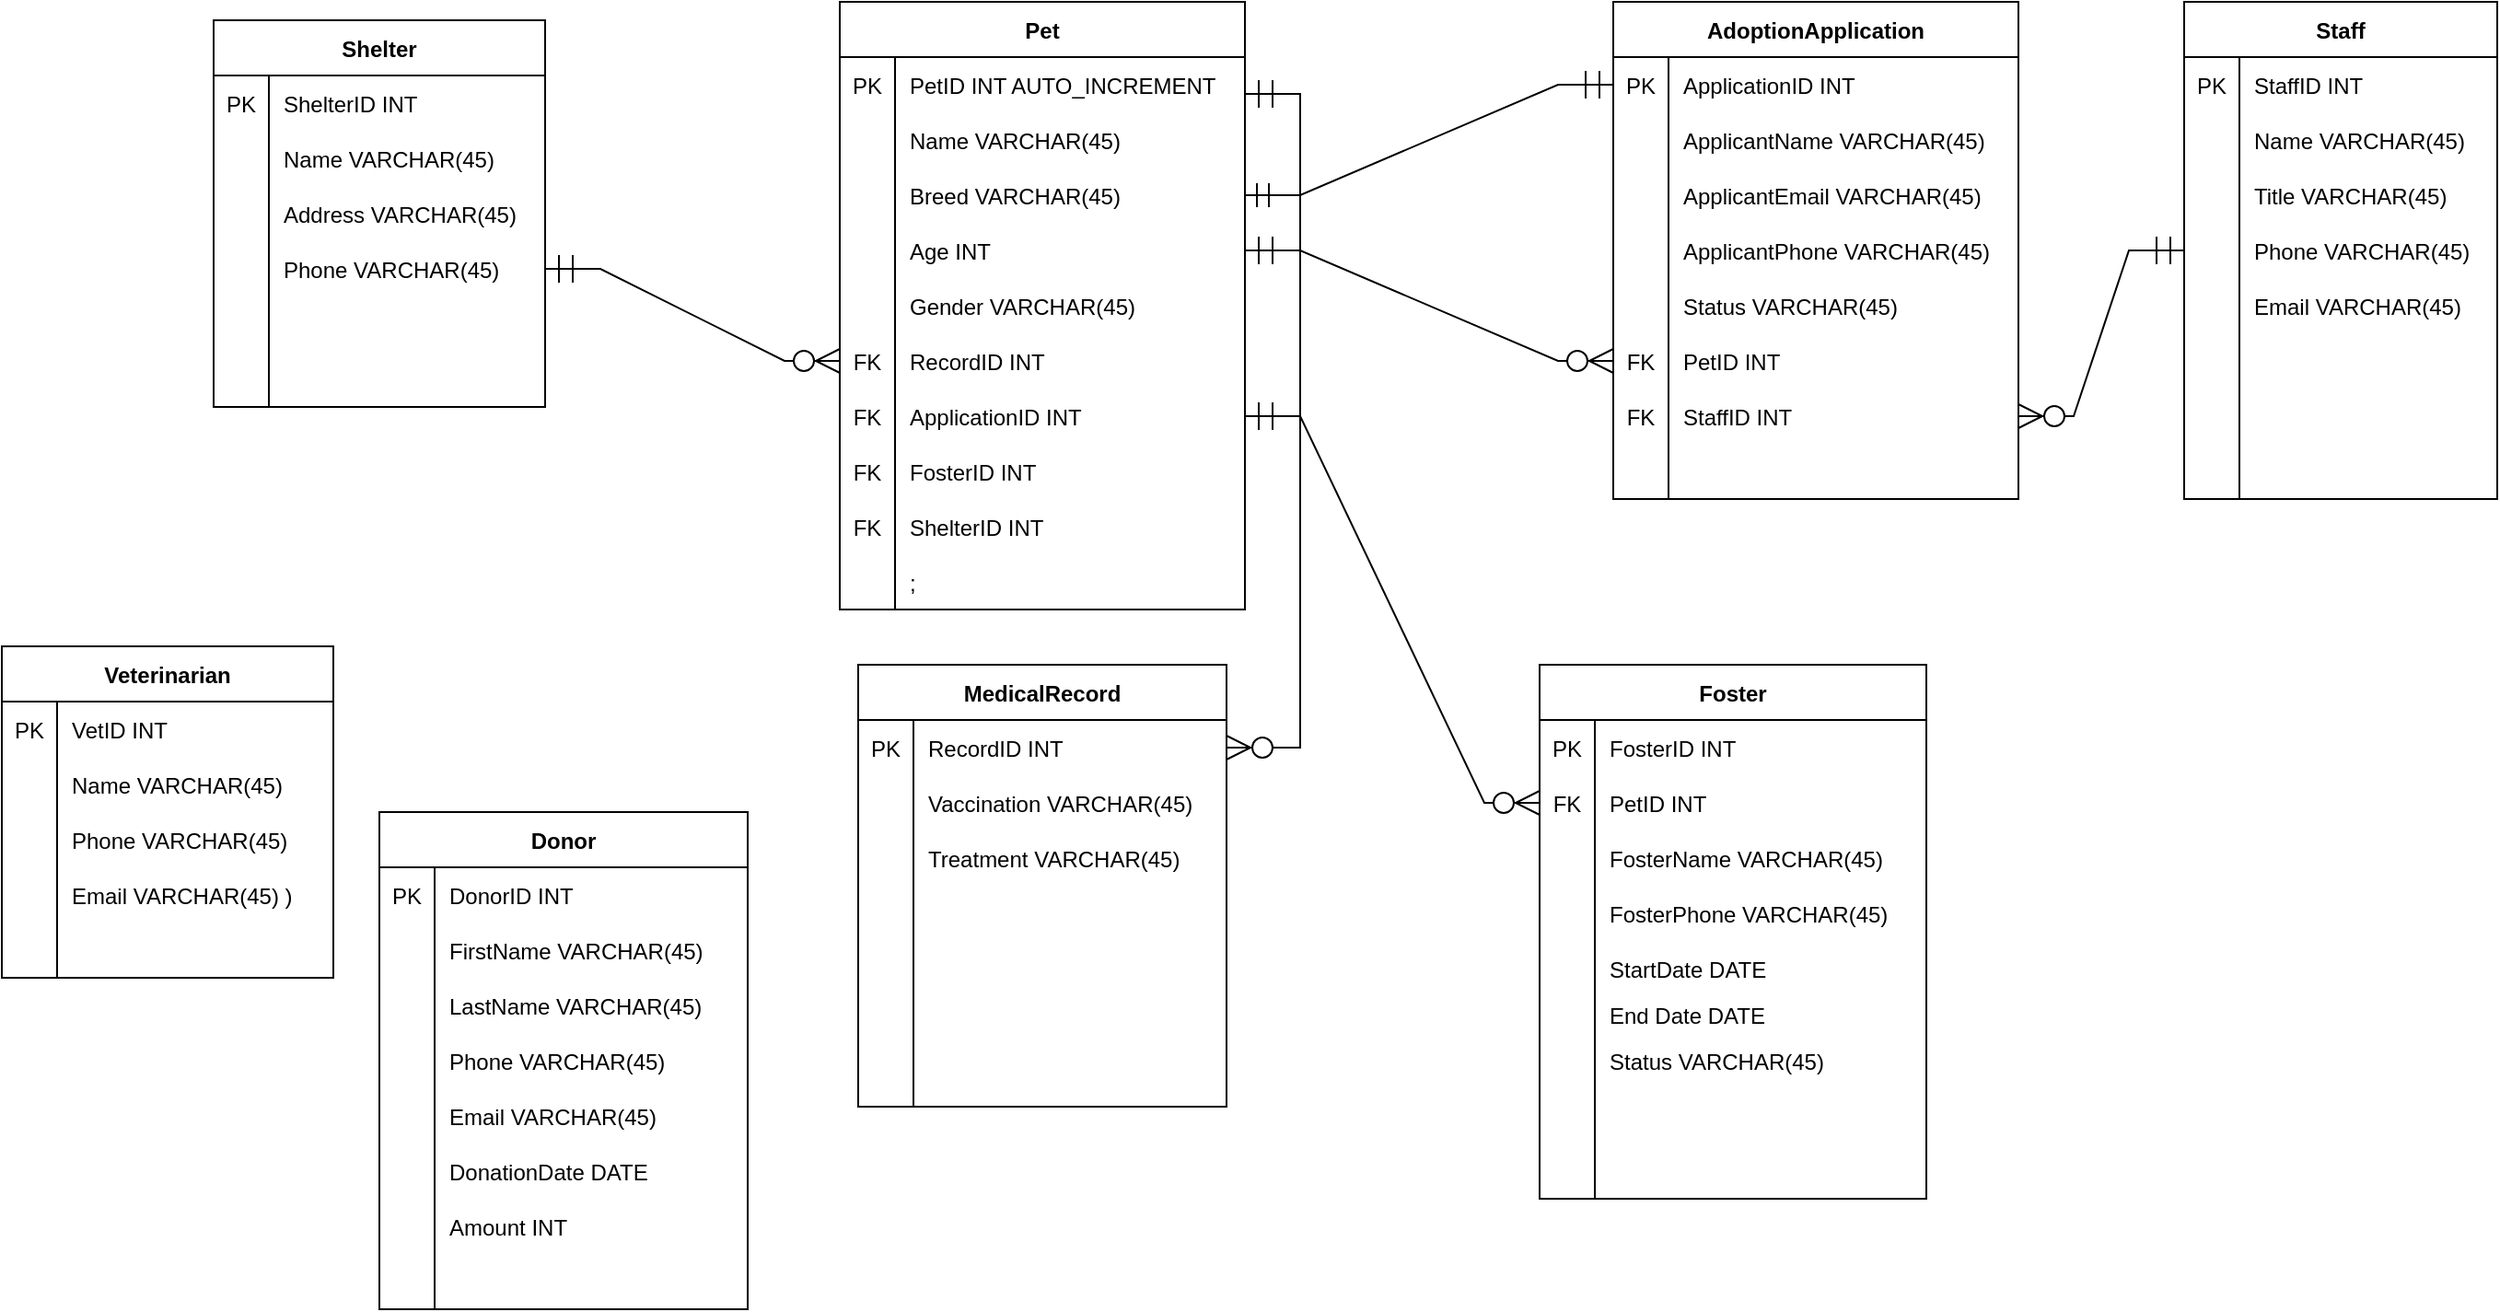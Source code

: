 <mxfile version="20.8.23" type="device"><diagram id="R2lEEEUBdFMjLlhIrx00" name="Page-1"><mxGraphModel dx="2180" dy="1835" grid="1" gridSize="10" guides="1" tooltips="1" connect="1" arrows="1" fold="1" page="1" pageScale="1" pageWidth="850" pageHeight="1100" math="0" shadow="0" extFonts="Permanent Marker^https://fonts.googleapis.com/css?family=Permanent+Marker"><root><mxCell id="0"/><mxCell id="1" parent="0"/><mxCell id="ubTCBfPZshs1Y6fbqDwo-1021" value="Donor" style="shape=table;startSize=30;container=1;collapsible=1;childLayout=tableLayout;fixedRows=1;rowLines=0;fontStyle=1;align=center;resizeLast=1;" vertex="1" parent="1"><mxGeometry x="-310" y="-370" width="200" height="270" as="geometry"/></mxCell><mxCell id="ubTCBfPZshs1Y6fbqDwo-1022" value="" style="shape=tableRow;horizontal=0;startSize=0;swimlaneHead=0;swimlaneBody=0;fillColor=none;collapsible=0;dropTarget=0;points=[[0,0.5],[1,0.5]];portConstraint=eastwest;strokeColor=inherit;top=0;left=0;right=0;bottom=0;" vertex="1" parent="ubTCBfPZshs1Y6fbqDwo-1021"><mxGeometry y="30" width="200" height="30" as="geometry"/></mxCell><mxCell id="ubTCBfPZshs1Y6fbqDwo-1023" value="PK" style="shape=partialRectangle;overflow=hidden;connectable=0;fillColor=none;strokeColor=inherit;top=0;left=0;bottom=0;right=0;" vertex="1" parent="ubTCBfPZshs1Y6fbqDwo-1022"><mxGeometry width="30" height="30" as="geometry"><mxRectangle width="30" height="30" as="alternateBounds"/></mxGeometry></mxCell><mxCell id="ubTCBfPZshs1Y6fbqDwo-1024" value="DonorID INT " style="shape=partialRectangle;overflow=hidden;connectable=0;fillColor=none;align=left;strokeColor=inherit;top=0;left=0;bottom=0;right=0;spacingLeft=6;" vertex="1" parent="ubTCBfPZshs1Y6fbqDwo-1022"><mxGeometry x="30" width="170" height="30" as="geometry"><mxRectangle width="170" height="30" as="alternateBounds"/></mxGeometry></mxCell><mxCell id="ubTCBfPZshs1Y6fbqDwo-1025" value="" style="shape=tableRow;horizontal=0;startSize=0;swimlaneHead=0;swimlaneBody=0;fillColor=none;collapsible=0;dropTarget=0;points=[[0,0.5],[1,0.5]];portConstraint=eastwest;strokeColor=inherit;top=0;left=0;right=0;bottom=0;" vertex="1" parent="ubTCBfPZshs1Y6fbqDwo-1021"><mxGeometry y="60" width="200" height="30" as="geometry"/></mxCell><mxCell id="ubTCBfPZshs1Y6fbqDwo-1026" value="" style="shape=partialRectangle;overflow=hidden;connectable=0;fillColor=none;strokeColor=inherit;top=0;left=0;bottom=0;right=0;" vertex="1" parent="ubTCBfPZshs1Y6fbqDwo-1025"><mxGeometry width="30" height="30" as="geometry"><mxRectangle width="30" height="30" as="alternateBounds"/></mxGeometry></mxCell><mxCell id="ubTCBfPZshs1Y6fbqDwo-1027" value="FirstName VARCHAR(45) " style="shape=partialRectangle;overflow=hidden;connectable=0;fillColor=none;align=left;strokeColor=inherit;top=0;left=0;bottom=0;right=0;spacingLeft=6;" vertex="1" parent="ubTCBfPZshs1Y6fbqDwo-1025"><mxGeometry x="30" width="170" height="30" as="geometry"><mxRectangle width="170" height="30" as="alternateBounds"/></mxGeometry></mxCell><mxCell id="ubTCBfPZshs1Y6fbqDwo-1028" value="" style="shape=tableRow;horizontal=0;startSize=0;swimlaneHead=0;swimlaneBody=0;fillColor=none;collapsible=0;dropTarget=0;points=[[0,0.5],[1,0.5]];portConstraint=eastwest;strokeColor=inherit;top=0;left=0;right=0;bottom=0;" vertex="1" parent="ubTCBfPZshs1Y6fbqDwo-1021"><mxGeometry y="90" width="200" height="30" as="geometry"/></mxCell><mxCell id="ubTCBfPZshs1Y6fbqDwo-1029" value="" style="shape=partialRectangle;overflow=hidden;connectable=0;fillColor=none;strokeColor=inherit;top=0;left=0;bottom=0;right=0;" vertex="1" parent="ubTCBfPZshs1Y6fbqDwo-1028"><mxGeometry width="30" height="30" as="geometry"><mxRectangle width="30" height="30" as="alternateBounds"/></mxGeometry></mxCell><mxCell id="ubTCBfPZshs1Y6fbqDwo-1030" value="LastName VARCHAR(45) " style="shape=partialRectangle;overflow=hidden;connectable=0;fillColor=none;align=left;strokeColor=inherit;top=0;left=0;bottom=0;right=0;spacingLeft=6;" vertex="1" parent="ubTCBfPZshs1Y6fbqDwo-1028"><mxGeometry x="30" width="170" height="30" as="geometry"><mxRectangle width="170" height="30" as="alternateBounds"/></mxGeometry></mxCell><mxCell id="ubTCBfPZshs1Y6fbqDwo-1031" value="" style="shape=tableRow;horizontal=0;startSize=0;swimlaneHead=0;swimlaneBody=0;fillColor=none;collapsible=0;dropTarget=0;points=[[0,0.5],[1,0.5]];portConstraint=eastwest;strokeColor=inherit;top=0;left=0;right=0;bottom=0;" vertex="1" parent="ubTCBfPZshs1Y6fbqDwo-1021"><mxGeometry y="120" width="200" height="30" as="geometry"/></mxCell><mxCell id="ubTCBfPZshs1Y6fbqDwo-1032" value="" style="shape=partialRectangle;overflow=hidden;connectable=0;fillColor=none;strokeColor=inherit;top=0;left=0;bottom=0;right=0;" vertex="1" parent="ubTCBfPZshs1Y6fbqDwo-1031"><mxGeometry width="30" height="30" as="geometry"><mxRectangle width="30" height="30" as="alternateBounds"/></mxGeometry></mxCell><mxCell id="ubTCBfPZshs1Y6fbqDwo-1033" value="Phone VARCHAR(45) " style="shape=partialRectangle;overflow=hidden;connectable=0;fillColor=none;align=left;strokeColor=inherit;top=0;left=0;bottom=0;right=0;spacingLeft=6;" vertex="1" parent="ubTCBfPZshs1Y6fbqDwo-1031"><mxGeometry x="30" width="170" height="30" as="geometry"><mxRectangle width="170" height="30" as="alternateBounds"/></mxGeometry></mxCell><mxCell id="ubTCBfPZshs1Y6fbqDwo-1034" value="" style="shape=tableRow;horizontal=0;startSize=0;swimlaneHead=0;swimlaneBody=0;fillColor=none;collapsible=0;dropTarget=0;points=[[0,0.5],[1,0.5]];portConstraint=eastwest;strokeColor=inherit;top=0;left=0;right=0;bottom=0;" vertex="1" parent="ubTCBfPZshs1Y6fbqDwo-1021"><mxGeometry y="150" width="200" height="30" as="geometry"/></mxCell><mxCell id="ubTCBfPZshs1Y6fbqDwo-1035" value="" style="shape=partialRectangle;overflow=hidden;connectable=0;fillColor=none;strokeColor=inherit;top=0;left=0;bottom=0;right=0;" vertex="1" parent="ubTCBfPZshs1Y6fbqDwo-1034"><mxGeometry width="30" height="30" as="geometry"><mxRectangle width="30" height="30" as="alternateBounds"/></mxGeometry></mxCell><mxCell id="ubTCBfPZshs1Y6fbqDwo-1036" value="Email VARCHAR(45) " style="shape=partialRectangle;overflow=hidden;connectable=0;fillColor=none;align=left;strokeColor=inherit;top=0;left=0;bottom=0;right=0;spacingLeft=6;" vertex="1" parent="ubTCBfPZshs1Y6fbqDwo-1034"><mxGeometry x="30" width="170" height="30" as="geometry"><mxRectangle width="170" height="30" as="alternateBounds"/></mxGeometry></mxCell><mxCell id="ubTCBfPZshs1Y6fbqDwo-1037" value="" style="shape=tableRow;horizontal=0;startSize=0;swimlaneHead=0;swimlaneBody=0;fillColor=none;collapsible=0;dropTarget=0;points=[[0,0.5],[1,0.5]];portConstraint=eastwest;strokeColor=inherit;top=0;left=0;right=0;bottom=0;" vertex="1" parent="ubTCBfPZshs1Y6fbqDwo-1021"><mxGeometry y="180" width="200" height="30" as="geometry"/></mxCell><mxCell id="ubTCBfPZshs1Y6fbqDwo-1038" value="" style="shape=partialRectangle;overflow=hidden;connectable=0;fillColor=none;strokeColor=inherit;top=0;left=0;bottom=0;right=0;" vertex="1" parent="ubTCBfPZshs1Y6fbqDwo-1037"><mxGeometry width="30" height="30" as="geometry"><mxRectangle width="30" height="30" as="alternateBounds"/></mxGeometry></mxCell><mxCell id="ubTCBfPZshs1Y6fbqDwo-1039" value="DonationDate DATE " style="shape=partialRectangle;overflow=hidden;connectable=0;fillColor=none;align=left;strokeColor=inherit;top=0;left=0;bottom=0;right=0;spacingLeft=6;" vertex="1" parent="ubTCBfPZshs1Y6fbqDwo-1037"><mxGeometry x="30" width="170" height="30" as="geometry"><mxRectangle width="170" height="30" as="alternateBounds"/></mxGeometry></mxCell><mxCell id="ubTCBfPZshs1Y6fbqDwo-1040" value="" style="shape=tableRow;horizontal=0;startSize=0;swimlaneHead=0;swimlaneBody=0;fillColor=none;collapsible=0;dropTarget=0;points=[[0,0.5],[1,0.5]];portConstraint=eastwest;strokeColor=inherit;top=0;left=0;right=0;bottom=0;" vertex="1" parent="ubTCBfPZshs1Y6fbqDwo-1021"><mxGeometry y="210" width="200" height="30" as="geometry"/></mxCell><mxCell id="ubTCBfPZshs1Y6fbqDwo-1041" value="" style="shape=partialRectangle;overflow=hidden;connectable=0;fillColor=none;strokeColor=inherit;top=0;left=0;bottom=0;right=0;" vertex="1" parent="ubTCBfPZshs1Y6fbqDwo-1040"><mxGeometry width="30" height="30" as="geometry"><mxRectangle width="30" height="30" as="alternateBounds"/></mxGeometry></mxCell><mxCell id="ubTCBfPZshs1Y6fbqDwo-1042" value="Amount INT " style="shape=partialRectangle;overflow=hidden;connectable=0;fillColor=none;align=left;strokeColor=inherit;top=0;left=0;bottom=0;right=0;spacingLeft=6;" vertex="1" parent="ubTCBfPZshs1Y6fbqDwo-1040"><mxGeometry x="30" width="170" height="30" as="geometry"><mxRectangle width="170" height="30" as="alternateBounds"/></mxGeometry></mxCell><mxCell id="ubTCBfPZshs1Y6fbqDwo-1043" value="" style="shape=tableRow;horizontal=0;startSize=0;swimlaneHead=0;swimlaneBody=0;fillColor=none;collapsible=0;dropTarget=0;points=[[0,0.5],[1,0.5]];portConstraint=eastwest;strokeColor=inherit;top=0;left=0;right=0;bottom=0;" vertex="1" parent="ubTCBfPZshs1Y6fbqDwo-1021"><mxGeometry y="240" width="200" height="30" as="geometry"/></mxCell><mxCell id="ubTCBfPZshs1Y6fbqDwo-1044" value="" style="shape=partialRectangle;overflow=hidden;connectable=0;fillColor=none;strokeColor=inherit;top=0;left=0;bottom=0;right=0;" vertex="1" parent="ubTCBfPZshs1Y6fbqDwo-1043"><mxGeometry width="30" height="30" as="geometry"><mxRectangle width="30" height="30" as="alternateBounds"/></mxGeometry></mxCell><mxCell id="ubTCBfPZshs1Y6fbqDwo-1045" value="" style="shape=partialRectangle;overflow=hidden;connectable=0;fillColor=none;align=left;strokeColor=inherit;top=0;left=0;bottom=0;right=0;spacingLeft=6;" vertex="1" parent="ubTCBfPZshs1Y6fbqDwo-1043"><mxGeometry x="30" width="170" height="30" as="geometry"><mxRectangle width="170" height="30" as="alternateBounds"/></mxGeometry></mxCell><mxCell id="ubTCBfPZshs1Y6fbqDwo-1046" value="Veterinarian" style="shape=table;startSize=30;container=1;collapsible=1;childLayout=tableLayout;fixedRows=1;rowLines=0;fontStyle=1;align=center;resizeLast=1;" vertex="1" parent="1"><mxGeometry x="-515" y="-460" width="180" height="180" as="geometry"/></mxCell><mxCell id="ubTCBfPZshs1Y6fbqDwo-1047" value="" style="shape=tableRow;horizontal=0;startSize=0;swimlaneHead=0;swimlaneBody=0;fillColor=none;collapsible=0;dropTarget=0;points=[[0,0.5],[1,0.5]];portConstraint=eastwest;strokeColor=inherit;top=0;left=0;right=0;bottom=0;" vertex="1" parent="ubTCBfPZshs1Y6fbqDwo-1046"><mxGeometry y="30" width="180" height="30" as="geometry"/></mxCell><mxCell id="ubTCBfPZshs1Y6fbqDwo-1048" value="PK" style="shape=partialRectangle;overflow=hidden;connectable=0;fillColor=none;strokeColor=inherit;top=0;left=0;bottom=0;right=0;" vertex="1" parent="ubTCBfPZshs1Y6fbqDwo-1047"><mxGeometry width="30" height="30" as="geometry"><mxRectangle width="30" height="30" as="alternateBounds"/></mxGeometry></mxCell><mxCell id="ubTCBfPZshs1Y6fbqDwo-1049" value="VetID INT " style="shape=partialRectangle;overflow=hidden;connectable=0;fillColor=none;align=left;strokeColor=inherit;top=0;left=0;bottom=0;right=0;spacingLeft=6;" vertex="1" parent="ubTCBfPZshs1Y6fbqDwo-1047"><mxGeometry x="30" width="150" height="30" as="geometry"><mxRectangle width="150" height="30" as="alternateBounds"/></mxGeometry></mxCell><mxCell id="ubTCBfPZshs1Y6fbqDwo-1050" value="" style="shape=tableRow;horizontal=0;startSize=0;swimlaneHead=0;swimlaneBody=0;fillColor=none;collapsible=0;dropTarget=0;points=[[0,0.5],[1,0.5]];portConstraint=eastwest;strokeColor=inherit;top=0;left=0;right=0;bottom=0;" vertex="1" parent="ubTCBfPZshs1Y6fbqDwo-1046"><mxGeometry y="60" width="180" height="30" as="geometry"/></mxCell><mxCell id="ubTCBfPZshs1Y6fbqDwo-1051" value="" style="shape=partialRectangle;overflow=hidden;connectable=0;fillColor=none;strokeColor=inherit;top=0;left=0;bottom=0;right=0;" vertex="1" parent="ubTCBfPZshs1Y6fbqDwo-1050"><mxGeometry width="30" height="30" as="geometry"><mxRectangle width="30" height="30" as="alternateBounds"/></mxGeometry></mxCell><mxCell id="ubTCBfPZshs1Y6fbqDwo-1052" value="Name VARCHAR(45) " style="shape=partialRectangle;overflow=hidden;connectable=0;fillColor=none;align=left;strokeColor=inherit;top=0;left=0;bottom=0;right=0;spacingLeft=6;" vertex="1" parent="ubTCBfPZshs1Y6fbqDwo-1050"><mxGeometry x="30" width="150" height="30" as="geometry"><mxRectangle width="150" height="30" as="alternateBounds"/></mxGeometry></mxCell><mxCell id="ubTCBfPZshs1Y6fbqDwo-1053" value="" style="shape=tableRow;horizontal=0;startSize=0;swimlaneHead=0;swimlaneBody=0;fillColor=none;collapsible=0;dropTarget=0;points=[[0,0.5],[1,0.5]];portConstraint=eastwest;strokeColor=inherit;top=0;left=0;right=0;bottom=0;" vertex="1" parent="ubTCBfPZshs1Y6fbqDwo-1046"><mxGeometry y="90" width="180" height="30" as="geometry"/></mxCell><mxCell id="ubTCBfPZshs1Y6fbqDwo-1054" value="" style="shape=partialRectangle;overflow=hidden;connectable=0;fillColor=none;strokeColor=inherit;top=0;left=0;bottom=0;right=0;" vertex="1" parent="ubTCBfPZshs1Y6fbqDwo-1053"><mxGeometry width="30" height="30" as="geometry"><mxRectangle width="30" height="30" as="alternateBounds"/></mxGeometry></mxCell><mxCell id="ubTCBfPZshs1Y6fbqDwo-1055" value="Phone VARCHAR(45) " style="shape=partialRectangle;overflow=hidden;connectable=0;fillColor=none;align=left;strokeColor=inherit;top=0;left=0;bottom=0;right=0;spacingLeft=6;" vertex="1" parent="ubTCBfPZshs1Y6fbqDwo-1053"><mxGeometry x="30" width="150" height="30" as="geometry"><mxRectangle width="150" height="30" as="alternateBounds"/></mxGeometry></mxCell><mxCell id="ubTCBfPZshs1Y6fbqDwo-1056" value="" style="shape=tableRow;horizontal=0;startSize=0;swimlaneHead=0;swimlaneBody=0;fillColor=none;collapsible=0;dropTarget=0;points=[[0,0.5],[1,0.5]];portConstraint=eastwest;strokeColor=inherit;top=0;left=0;right=0;bottom=0;" vertex="1" parent="ubTCBfPZshs1Y6fbqDwo-1046"><mxGeometry y="120" width="180" height="30" as="geometry"/></mxCell><mxCell id="ubTCBfPZshs1Y6fbqDwo-1057" value="" style="shape=partialRectangle;overflow=hidden;connectable=0;fillColor=none;strokeColor=inherit;top=0;left=0;bottom=0;right=0;" vertex="1" parent="ubTCBfPZshs1Y6fbqDwo-1056"><mxGeometry width="30" height="30" as="geometry"><mxRectangle width="30" height="30" as="alternateBounds"/></mxGeometry></mxCell><mxCell id="ubTCBfPZshs1Y6fbqDwo-1058" value="Email VARCHAR(45) )" style="shape=partialRectangle;overflow=hidden;connectable=0;fillColor=none;align=left;strokeColor=inherit;top=0;left=0;bottom=0;right=0;spacingLeft=6;" vertex="1" parent="ubTCBfPZshs1Y6fbqDwo-1056"><mxGeometry x="30" width="150" height="30" as="geometry"><mxRectangle width="150" height="30" as="alternateBounds"/></mxGeometry></mxCell><mxCell id="ubTCBfPZshs1Y6fbqDwo-1059" value="" style="shape=tableRow;horizontal=0;startSize=0;swimlaneHead=0;swimlaneBody=0;fillColor=none;collapsible=0;dropTarget=0;points=[[0,0.5],[1,0.5]];portConstraint=eastwest;strokeColor=inherit;top=0;left=0;right=0;bottom=0;" vertex="1" parent="ubTCBfPZshs1Y6fbqDwo-1046"><mxGeometry y="150" width="180" height="30" as="geometry"/></mxCell><mxCell id="ubTCBfPZshs1Y6fbqDwo-1060" value="" style="shape=partialRectangle;overflow=hidden;connectable=0;fillColor=none;strokeColor=inherit;top=0;left=0;bottom=0;right=0;" vertex="1" parent="ubTCBfPZshs1Y6fbqDwo-1059"><mxGeometry width="30" height="30" as="geometry"><mxRectangle width="30" height="30" as="alternateBounds"/></mxGeometry></mxCell><mxCell id="ubTCBfPZshs1Y6fbqDwo-1061" value="" style="shape=partialRectangle;overflow=hidden;connectable=0;fillColor=none;align=left;strokeColor=inherit;top=0;left=0;bottom=0;right=0;spacingLeft=6;" vertex="1" parent="ubTCBfPZshs1Y6fbqDwo-1059"><mxGeometry x="30" width="150" height="30" as="geometry"><mxRectangle width="150" height="30" as="alternateBounds"/></mxGeometry></mxCell><mxCell id="ubTCBfPZshs1Y6fbqDwo-1062" value="Pet" style="shape=table;startSize=30;container=1;collapsible=1;childLayout=tableLayout;fixedRows=1;rowLines=0;fontStyle=1;align=center;resizeLast=1;" vertex="1" parent="1"><mxGeometry x="-60" y="-810" width="220" height="330" as="geometry"/></mxCell><mxCell id="ubTCBfPZshs1Y6fbqDwo-1063" value="" style="shape=tableRow;horizontal=0;startSize=0;swimlaneHead=0;swimlaneBody=0;fillColor=none;collapsible=0;dropTarget=0;points=[[0,0.5],[1,0.5]];portConstraint=eastwest;strokeColor=inherit;top=0;left=0;right=0;bottom=0;" vertex="1" parent="ubTCBfPZshs1Y6fbqDwo-1062"><mxGeometry y="30" width="220" height="30" as="geometry"/></mxCell><mxCell id="ubTCBfPZshs1Y6fbqDwo-1064" value="PK" style="shape=partialRectangle;overflow=hidden;connectable=0;fillColor=none;strokeColor=inherit;top=0;left=0;bottom=0;right=0;" vertex="1" parent="ubTCBfPZshs1Y6fbqDwo-1063"><mxGeometry width="30" height="30" as="geometry"><mxRectangle width="30" height="30" as="alternateBounds"/></mxGeometry></mxCell><mxCell id="ubTCBfPZshs1Y6fbqDwo-1065" value="PetID INT  AUTO_INCREMENT" style="shape=partialRectangle;overflow=hidden;connectable=0;fillColor=none;align=left;strokeColor=inherit;top=0;left=0;bottom=0;right=0;spacingLeft=6;" vertex="1" parent="ubTCBfPZshs1Y6fbqDwo-1063"><mxGeometry x="30" width="190" height="30" as="geometry"><mxRectangle width="190" height="30" as="alternateBounds"/></mxGeometry></mxCell><mxCell id="ubTCBfPZshs1Y6fbqDwo-1066" value="" style="shape=tableRow;horizontal=0;startSize=0;swimlaneHead=0;swimlaneBody=0;fillColor=none;collapsible=0;dropTarget=0;points=[[0,0.5],[1,0.5]];portConstraint=eastwest;strokeColor=inherit;top=0;left=0;right=0;bottom=0;" vertex="1" parent="ubTCBfPZshs1Y6fbqDwo-1062"><mxGeometry y="60" width="220" height="30" as="geometry"/></mxCell><mxCell id="ubTCBfPZshs1Y6fbqDwo-1067" value="" style="shape=partialRectangle;overflow=hidden;connectable=0;fillColor=none;strokeColor=inherit;top=0;left=0;bottom=0;right=0;" vertex="1" parent="ubTCBfPZshs1Y6fbqDwo-1066"><mxGeometry width="30" height="30" as="geometry"><mxRectangle width="30" height="30" as="alternateBounds"/></mxGeometry></mxCell><mxCell id="ubTCBfPZshs1Y6fbqDwo-1068" value="Name VARCHAR(45) " style="shape=partialRectangle;overflow=hidden;connectable=0;fillColor=none;align=left;strokeColor=inherit;top=0;left=0;bottom=0;right=0;spacingLeft=6;" vertex="1" parent="ubTCBfPZshs1Y6fbqDwo-1066"><mxGeometry x="30" width="190" height="30" as="geometry"><mxRectangle width="190" height="30" as="alternateBounds"/></mxGeometry></mxCell><mxCell id="ubTCBfPZshs1Y6fbqDwo-1069" value="" style="shape=tableRow;horizontal=0;startSize=0;swimlaneHead=0;swimlaneBody=0;fillColor=none;collapsible=0;dropTarget=0;points=[[0,0.5],[1,0.5]];portConstraint=eastwest;strokeColor=inherit;top=0;left=0;right=0;bottom=0;" vertex="1" parent="ubTCBfPZshs1Y6fbqDwo-1062"><mxGeometry y="90" width="220" height="30" as="geometry"/></mxCell><mxCell id="ubTCBfPZshs1Y6fbqDwo-1070" value="" style="shape=partialRectangle;overflow=hidden;connectable=0;fillColor=none;strokeColor=inherit;top=0;left=0;bottom=0;right=0;" vertex="1" parent="ubTCBfPZshs1Y6fbqDwo-1069"><mxGeometry width="30" height="30" as="geometry"><mxRectangle width="30" height="30" as="alternateBounds"/></mxGeometry></mxCell><mxCell id="ubTCBfPZshs1Y6fbqDwo-1071" value="Breed VARCHAR(45) " style="shape=partialRectangle;overflow=hidden;connectable=0;fillColor=none;align=left;strokeColor=inherit;top=0;left=0;bottom=0;right=0;spacingLeft=6;" vertex="1" parent="ubTCBfPZshs1Y6fbqDwo-1069"><mxGeometry x="30" width="190" height="30" as="geometry"><mxRectangle width="190" height="30" as="alternateBounds"/></mxGeometry></mxCell><mxCell id="ubTCBfPZshs1Y6fbqDwo-1072" value="" style="shape=tableRow;horizontal=0;startSize=0;swimlaneHead=0;swimlaneBody=0;fillColor=none;collapsible=0;dropTarget=0;points=[[0,0.5],[1,0.5]];portConstraint=eastwest;strokeColor=inherit;top=0;left=0;right=0;bottom=0;" vertex="1" parent="ubTCBfPZshs1Y6fbqDwo-1062"><mxGeometry y="120" width="220" height="30" as="geometry"/></mxCell><mxCell id="ubTCBfPZshs1Y6fbqDwo-1073" value="" style="shape=partialRectangle;overflow=hidden;connectable=0;fillColor=none;strokeColor=inherit;top=0;left=0;bottom=0;right=0;" vertex="1" parent="ubTCBfPZshs1Y6fbqDwo-1072"><mxGeometry width="30" height="30" as="geometry"><mxRectangle width="30" height="30" as="alternateBounds"/></mxGeometry></mxCell><mxCell id="ubTCBfPZshs1Y6fbqDwo-1074" value="Age INT " style="shape=partialRectangle;overflow=hidden;connectable=0;fillColor=none;align=left;strokeColor=inherit;top=0;left=0;bottom=0;right=0;spacingLeft=6;" vertex="1" parent="ubTCBfPZshs1Y6fbqDwo-1072"><mxGeometry x="30" width="190" height="30" as="geometry"><mxRectangle width="190" height="30" as="alternateBounds"/></mxGeometry></mxCell><mxCell id="ubTCBfPZshs1Y6fbqDwo-1075" value="" style="shape=tableRow;horizontal=0;startSize=0;swimlaneHead=0;swimlaneBody=0;fillColor=none;collapsible=0;dropTarget=0;points=[[0,0.5],[1,0.5]];portConstraint=eastwest;strokeColor=inherit;top=0;left=0;right=0;bottom=0;" vertex="1" parent="ubTCBfPZshs1Y6fbqDwo-1062"><mxGeometry y="150" width="220" height="30" as="geometry"/></mxCell><mxCell id="ubTCBfPZshs1Y6fbqDwo-1076" value="" style="shape=partialRectangle;overflow=hidden;connectable=0;fillColor=none;strokeColor=inherit;top=0;left=0;bottom=0;right=0;" vertex="1" parent="ubTCBfPZshs1Y6fbqDwo-1075"><mxGeometry width="30" height="30" as="geometry"><mxRectangle width="30" height="30" as="alternateBounds"/></mxGeometry></mxCell><mxCell id="ubTCBfPZshs1Y6fbqDwo-1077" value="Gender VARCHAR(45) " style="shape=partialRectangle;overflow=hidden;connectable=0;fillColor=none;align=left;strokeColor=inherit;top=0;left=0;bottom=0;right=0;spacingLeft=6;" vertex="1" parent="ubTCBfPZshs1Y6fbqDwo-1075"><mxGeometry x="30" width="190" height="30" as="geometry"><mxRectangle width="190" height="30" as="alternateBounds"/></mxGeometry></mxCell><mxCell id="ubTCBfPZshs1Y6fbqDwo-1078" value="" style="shape=tableRow;horizontal=0;startSize=0;swimlaneHead=0;swimlaneBody=0;fillColor=none;collapsible=0;dropTarget=0;points=[[0,0.5],[1,0.5]];portConstraint=eastwest;strokeColor=inherit;top=0;left=0;right=0;bottom=0;" vertex="1" parent="ubTCBfPZshs1Y6fbqDwo-1062"><mxGeometry y="180" width="220" height="30" as="geometry"/></mxCell><mxCell id="ubTCBfPZshs1Y6fbqDwo-1079" value="FK" style="shape=partialRectangle;overflow=hidden;connectable=0;fillColor=none;strokeColor=inherit;top=0;left=0;bottom=0;right=0;" vertex="1" parent="ubTCBfPZshs1Y6fbqDwo-1078"><mxGeometry width="30" height="30" as="geometry"><mxRectangle width="30" height="30" as="alternateBounds"/></mxGeometry></mxCell><mxCell id="ubTCBfPZshs1Y6fbqDwo-1080" value="RecordID INT " style="shape=partialRectangle;overflow=hidden;connectable=0;fillColor=none;align=left;strokeColor=inherit;top=0;left=0;bottom=0;right=0;spacingLeft=6;" vertex="1" parent="ubTCBfPZshs1Y6fbqDwo-1078"><mxGeometry x="30" width="190" height="30" as="geometry"><mxRectangle width="190" height="30" as="alternateBounds"/></mxGeometry></mxCell><mxCell id="ubTCBfPZshs1Y6fbqDwo-1081" value="" style="shape=tableRow;horizontal=0;startSize=0;swimlaneHead=0;swimlaneBody=0;fillColor=none;collapsible=0;dropTarget=0;points=[[0,0.5],[1,0.5]];portConstraint=eastwest;strokeColor=inherit;top=0;left=0;right=0;bottom=0;" vertex="1" parent="ubTCBfPZshs1Y6fbqDwo-1062"><mxGeometry y="210" width="220" height="30" as="geometry"/></mxCell><mxCell id="ubTCBfPZshs1Y6fbqDwo-1082" value="FK" style="shape=partialRectangle;overflow=hidden;connectable=0;fillColor=none;strokeColor=inherit;top=0;left=0;bottom=0;right=0;" vertex="1" parent="ubTCBfPZshs1Y6fbqDwo-1081"><mxGeometry width="30" height="30" as="geometry"><mxRectangle width="30" height="30" as="alternateBounds"/></mxGeometry></mxCell><mxCell id="ubTCBfPZshs1Y6fbqDwo-1083" value="ApplicationID INT " style="shape=partialRectangle;overflow=hidden;connectable=0;fillColor=none;align=left;strokeColor=inherit;top=0;left=0;bottom=0;right=0;spacingLeft=6;" vertex="1" parent="ubTCBfPZshs1Y6fbqDwo-1081"><mxGeometry x="30" width="190" height="30" as="geometry"><mxRectangle width="190" height="30" as="alternateBounds"/></mxGeometry></mxCell><mxCell id="ubTCBfPZshs1Y6fbqDwo-1084" value="" style="shape=tableRow;horizontal=0;startSize=0;swimlaneHead=0;swimlaneBody=0;fillColor=none;collapsible=0;dropTarget=0;points=[[0,0.5],[1,0.5]];portConstraint=eastwest;strokeColor=inherit;top=0;left=0;right=0;bottom=0;" vertex="1" parent="ubTCBfPZshs1Y6fbqDwo-1062"><mxGeometry y="240" width="220" height="30" as="geometry"/></mxCell><mxCell id="ubTCBfPZshs1Y6fbqDwo-1085" value="FK" style="shape=partialRectangle;overflow=hidden;connectable=0;fillColor=none;strokeColor=inherit;top=0;left=0;bottom=0;right=0;" vertex="1" parent="ubTCBfPZshs1Y6fbqDwo-1084"><mxGeometry width="30" height="30" as="geometry"><mxRectangle width="30" height="30" as="alternateBounds"/></mxGeometry></mxCell><mxCell id="ubTCBfPZshs1Y6fbqDwo-1086" value="FosterID INT " style="shape=partialRectangle;overflow=hidden;connectable=0;fillColor=none;align=left;strokeColor=inherit;top=0;left=0;bottom=0;right=0;spacingLeft=6;" vertex="1" parent="ubTCBfPZshs1Y6fbqDwo-1084"><mxGeometry x="30" width="190" height="30" as="geometry"><mxRectangle width="190" height="30" as="alternateBounds"/></mxGeometry></mxCell><mxCell id="ubTCBfPZshs1Y6fbqDwo-1087" value="" style="shape=tableRow;horizontal=0;startSize=0;swimlaneHead=0;swimlaneBody=0;fillColor=none;collapsible=0;dropTarget=0;points=[[0,0.5],[1,0.5]];portConstraint=eastwest;strokeColor=inherit;top=0;left=0;right=0;bottom=0;" vertex="1" parent="ubTCBfPZshs1Y6fbqDwo-1062"><mxGeometry y="270" width="220" height="30" as="geometry"/></mxCell><mxCell id="ubTCBfPZshs1Y6fbqDwo-1088" value="FK" style="shape=partialRectangle;overflow=hidden;connectable=0;fillColor=none;strokeColor=inherit;top=0;left=0;bottom=0;right=0;" vertex="1" parent="ubTCBfPZshs1Y6fbqDwo-1087"><mxGeometry width="30" height="30" as="geometry"><mxRectangle width="30" height="30" as="alternateBounds"/></mxGeometry></mxCell><mxCell id="ubTCBfPZshs1Y6fbqDwo-1089" value="ShelterID INT " style="shape=partialRectangle;overflow=hidden;connectable=0;fillColor=none;align=left;strokeColor=inherit;top=0;left=0;bottom=0;right=0;spacingLeft=6;" vertex="1" parent="ubTCBfPZshs1Y6fbqDwo-1087"><mxGeometry x="30" width="190" height="30" as="geometry"><mxRectangle width="190" height="30" as="alternateBounds"/></mxGeometry></mxCell><mxCell id="ubTCBfPZshs1Y6fbqDwo-1090" value="" style="shape=tableRow;horizontal=0;startSize=0;swimlaneHead=0;swimlaneBody=0;fillColor=none;collapsible=0;dropTarget=0;points=[[0,0.5],[1,0.5]];portConstraint=eastwest;strokeColor=inherit;top=0;left=0;right=0;bottom=0;" vertex="1" parent="ubTCBfPZshs1Y6fbqDwo-1062"><mxGeometry y="300" width="220" height="30" as="geometry"/></mxCell><mxCell id="ubTCBfPZshs1Y6fbqDwo-1091" value="" style="shape=partialRectangle;overflow=hidden;connectable=0;fillColor=none;strokeColor=inherit;top=0;left=0;bottom=0;right=0;" vertex="1" parent="ubTCBfPZshs1Y6fbqDwo-1090"><mxGeometry width="30" height="30" as="geometry"><mxRectangle width="30" height="30" as="alternateBounds"/></mxGeometry></mxCell><mxCell id="ubTCBfPZshs1Y6fbqDwo-1092" value=";" style="shape=partialRectangle;overflow=hidden;connectable=0;fillColor=none;align=left;strokeColor=inherit;top=0;left=0;bottom=0;right=0;spacingLeft=6;" vertex="1" parent="ubTCBfPZshs1Y6fbqDwo-1090"><mxGeometry x="30" width="190" height="30" as="geometry"><mxRectangle width="190" height="30" as="alternateBounds"/></mxGeometry></mxCell><mxCell id="ubTCBfPZshs1Y6fbqDwo-1093" value="Shelter" style="shape=table;startSize=30;container=1;collapsible=1;childLayout=tableLayout;fixedRows=1;rowLines=0;fontStyle=1;align=center;resizeLast=1;" vertex="1" parent="1"><mxGeometry x="-400" y="-800" width="180" height="210" as="geometry"/></mxCell><mxCell id="ubTCBfPZshs1Y6fbqDwo-1094" value="" style="shape=tableRow;horizontal=0;startSize=0;swimlaneHead=0;swimlaneBody=0;fillColor=none;collapsible=0;dropTarget=0;points=[[0,0.5],[1,0.5]];portConstraint=eastwest;strokeColor=inherit;top=0;left=0;right=0;bottom=0;" vertex="1" parent="ubTCBfPZshs1Y6fbqDwo-1093"><mxGeometry y="30" width="180" height="30" as="geometry"/></mxCell><mxCell id="ubTCBfPZshs1Y6fbqDwo-1095" value="PK" style="shape=partialRectangle;overflow=hidden;connectable=0;fillColor=none;strokeColor=inherit;top=0;left=0;bottom=0;right=0;" vertex="1" parent="ubTCBfPZshs1Y6fbqDwo-1094"><mxGeometry width="30" height="30" as="geometry"><mxRectangle width="30" height="30" as="alternateBounds"/></mxGeometry></mxCell><mxCell id="ubTCBfPZshs1Y6fbqDwo-1096" value="ShelterID INT " style="shape=partialRectangle;overflow=hidden;connectable=0;fillColor=none;align=left;strokeColor=inherit;top=0;left=0;bottom=0;right=0;spacingLeft=6;" vertex="1" parent="ubTCBfPZshs1Y6fbqDwo-1094"><mxGeometry x="30" width="150" height="30" as="geometry"><mxRectangle width="150" height="30" as="alternateBounds"/></mxGeometry></mxCell><mxCell id="ubTCBfPZshs1Y6fbqDwo-1097" value="" style="shape=tableRow;horizontal=0;startSize=0;swimlaneHead=0;swimlaneBody=0;fillColor=none;collapsible=0;dropTarget=0;points=[[0,0.5],[1,0.5]];portConstraint=eastwest;strokeColor=inherit;top=0;left=0;right=0;bottom=0;" vertex="1" parent="ubTCBfPZshs1Y6fbqDwo-1093"><mxGeometry y="60" width="180" height="30" as="geometry"/></mxCell><mxCell id="ubTCBfPZshs1Y6fbqDwo-1098" value="" style="shape=partialRectangle;overflow=hidden;connectable=0;fillColor=none;strokeColor=inherit;top=0;left=0;bottom=0;right=0;" vertex="1" parent="ubTCBfPZshs1Y6fbqDwo-1097"><mxGeometry width="30" height="30" as="geometry"><mxRectangle width="30" height="30" as="alternateBounds"/></mxGeometry></mxCell><mxCell id="ubTCBfPZshs1Y6fbqDwo-1099" value="Name VARCHAR(45) " style="shape=partialRectangle;overflow=hidden;connectable=0;fillColor=none;align=left;strokeColor=inherit;top=0;left=0;bottom=0;right=0;spacingLeft=6;" vertex="1" parent="ubTCBfPZshs1Y6fbqDwo-1097"><mxGeometry x="30" width="150" height="30" as="geometry"><mxRectangle width="150" height="30" as="alternateBounds"/></mxGeometry></mxCell><mxCell id="ubTCBfPZshs1Y6fbqDwo-1100" value="" style="shape=tableRow;horizontal=0;startSize=0;swimlaneHead=0;swimlaneBody=0;fillColor=none;collapsible=0;dropTarget=0;points=[[0,0.5],[1,0.5]];portConstraint=eastwest;strokeColor=inherit;top=0;left=0;right=0;bottom=0;" vertex="1" parent="ubTCBfPZshs1Y6fbqDwo-1093"><mxGeometry y="90" width="180" height="30" as="geometry"/></mxCell><mxCell id="ubTCBfPZshs1Y6fbqDwo-1101" value="" style="shape=partialRectangle;overflow=hidden;connectable=0;fillColor=none;strokeColor=inherit;top=0;left=0;bottom=0;right=0;" vertex="1" parent="ubTCBfPZshs1Y6fbqDwo-1100"><mxGeometry width="30" height="30" as="geometry"><mxRectangle width="30" height="30" as="alternateBounds"/></mxGeometry></mxCell><mxCell id="ubTCBfPZshs1Y6fbqDwo-1102" value="Address VARCHAR(45) " style="shape=partialRectangle;overflow=hidden;connectable=0;fillColor=none;align=left;strokeColor=inherit;top=0;left=0;bottom=0;right=0;spacingLeft=6;" vertex="1" parent="ubTCBfPZshs1Y6fbqDwo-1100"><mxGeometry x="30" width="150" height="30" as="geometry"><mxRectangle width="150" height="30" as="alternateBounds"/></mxGeometry></mxCell><mxCell id="ubTCBfPZshs1Y6fbqDwo-1103" value="" style="shape=tableRow;horizontal=0;startSize=0;swimlaneHead=0;swimlaneBody=0;fillColor=none;collapsible=0;dropTarget=0;points=[[0,0.5],[1,0.5]];portConstraint=eastwest;strokeColor=inherit;top=0;left=0;right=0;bottom=0;" vertex="1" parent="ubTCBfPZshs1Y6fbqDwo-1093"><mxGeometry y="120" width="180" height="30" as="geometry"/></mxCell><mxCell id="ubTCBfPZshs1Y6fbqDwo-1104" value="" style="shape=partialRectangle;overflow=hidden;connectable=0;fillColor=none;strokeColor=inherit;top=0;left=0;bottom=0;right=0;" vertex="1" parent="ubTCBfPZshs1Y6fbqDwo-1103"><mxGeometry width="30" height="30" as="geometry"><mxRectangle width="30" height="30" as="alternateBounds"/></mxGeometry></mxCell><mxCell id="ubTCBfPZshs1Y6fbqDwo-1105" value="Phone VARCHAR(45) " style="shape=partialRectangle;overflow=hidden;connectable=0;fillColor=none;align=left;strokeColor=inherit;top=0;left=0;bottom=0;right=0;spacingLeft=6;" vertex="1" parent="ubTCBfPZshs1Y6fbqDwo-1103"><mxGeometry x="30" width="150" height="30" as="geometry"><mxRectangle width="150" height="30" as="alternateBounds"/></mxGeometry></mxCell><mxCell id="ubTCBfPZshs1Y6fbqDwo-1106" value="" style="shape=tableRow;horizontal=0;startSize=0;swimlaneHead=0;swimlaneBody=0;fillColor=none;collapsible=0;dropTarget=0;points=[[0,0.5],[1,0.5]];portConstraint=eastwest;strokeColor=inherit;top=0;left=0;right=0;bottom=0;" vertex="1" parent="ubTCBfPZshs1Y6fbqDwo-1093"><mxGeometry y="150" width="180" height="30" as="geometry"/></mxCell><mxCell id="ubTCBfPZshs1Y6fbqDwo-1107" value="" style="shape=partialRectangle;overflow=hidden;connectable=0;fillColor=none;strokeColor=inherit;top=0;left=0;bottom=0;right=0;" vertex="1" parent="ubTCBfPZshs1Y6fbqDwo-1106"><mxGeometry width="30" height="30" as="geometry"><mxRectangle width="30" height="30" as="alternateBounds"/></mxGeometry></mxCell><mxCell id="ubTCBfPZshs1Y6fbqDwo-1108" value="" style="shape=partialRectangle;overflow=hidden;connectable=0;fillColor=none;align=left;strokeColor=inherit;top=0;left=0;bottom=0;right=0;spacingLeft=6;" vertex="1" parent="ubTCBfPZshs1Y6fbqDwo-1106"><mxGeometry x="30" width="150" height="30" as="geometry"><mxRectangle width="150" height="30" as="alternateBounds"/></mxGeometry></mxCell><mxCell id="ubTCBfPZshs1Y6fbqDwo-1109" value="" style="shape=tableRow;horizontal=0;startSize=0;swimlaneHead=0;swimlaneBody=0;fillColor=none;collapsible=0;dropTarget=0;points=[[0,0.5],[1,0.5]];portConstraint=eastwest;strokeColor=inherit;top=0;left=0;right=0;bottom=0;" vertex="1" parent="ubTCBfPZshs1Y6fbqDwo-1093"><mxGeometry y="180" width="180" height="30" as="geometry"/></mxCell><mxCell id="ubTCBfPZshs1Y6fbqDwo-1110" value="" style="shape=partialRectangle;overflow=hidden;connectable=0;fillColor=none;strokeColor=inherit;top=0;left=0;bottom=0;right=0;" vertex="1" parent="ubTCBfPZshs1Y6fbqDwo-1109"><mxGeometry width="30" height="30" as="geometry"><mxRectangle width="30" height="30" as="alternateBounds"/></mxGeometry></mxCell><mxCell id="ubTCBfPZshs1Y6fbqDwo-1111" value="" style="shape=partialRectangle;overflow=hidden;connectable=0;fillColor=none;align=left;strokeColor=inherit;top=0;left=0;bottom=0;right=0;spacingLeft=6;" vertex="1" parent="ubTCBfPZshs1Y6fbqDwo-1109"><mxGeometry x="30" width="150" height="30" as="geometry"><mxRectangle width="150" height="30" as="alternateBounds"/></mxGeometry></mxCell><mxCell id="ubTCBfPZshs1Y6fbqDwo-1112" value="Foster" style="shape=table;startSize=30;container=1;collapsible=1;childLayout=tableLayout;fixedRows=1;rowLines=0;fontStyle=1;align=center;resizeLast=1;" vertex="1" parent="1"><mxGeometry x="320" y="-450" width="210" height="290" as="geometry"/></mxCell><mxCell id="ubTCBfPZshs1Y6fbqDwo-1113" value="" style="shape=tableRow;horizontal=0;startSize=0;swimlaneHead=0;swimlaneBody=0;fillColor=none;collapsible=0;dropTarget=0;points=[[0,0.5],[1,0.5]];portConstraint=eastwest;strokeColor=inherit;top=0;left=0;right=0;bottom=0;" vertex="1" parent="ubTCBfPZshs1Y6fbqDwo-1112"><mxGeometry y="30" width="210" height="30" as="geometry"/></mxCell><mxCell id="ubTCBfPZshs1Y6fbqDwo-1114" value="PK" style="shape=partialRectangle;overflow=hidden;connectable=0;fillColor=none;strokeColor=inherit;top=0;left=0;bottom=0;right=0;" vertex="1" parent="ubTCBfPZshs1Y6fbqDwo-1113"><mxGeometry width="30" height="30" as="geometry"><mxRectangle width="30" height="30" as="alternateBounds"/></mxGeometry></mxCell><mxCell id="ubTCBfPZshs1Y6fbqDwo-1115" value="FosterID INT " style="shape=partialRectangle;overflow=hidden;connectable=0;fillColor=none;align=left;strokeColor=inherit;top=0;left=0;bottom=0;right=0;spacingLeft=6;" vertex="1" parent="ubTCBfPZshs1Y6fbqDwo-1113"><mxGeometry x="30" width="180" height="30" as="geometry"><mxRectangle width="180" height="30" as="alternateBounds"/></mxGeometry></mxCell><mxCell id="ubTCBfPZshs1Y6fbqDwo-1116" value="" style="shape=tableRow;horizontal=0;startSize=0;swimlaneHead=0;swimlaneBody=0;fillColor=none;collapsible=0;dropTarget=0;points=[[0,0.5],[1,0.5]];portConstraint=eastwest;strokeColor=inherit;top=0;left=0;right=0;bottom=0;" vertex="1" parent="ubTCBfPZshs1Y6fbqDwo-1112"><mxGeometry y="60" width="210" height="30" as="geometry"/></mxCell><mxCell id="ubTCBfPZshs1Y6fbqDwo-1117" value="FK" style="shape=partialRectangle;overflow=hidden;connectable=0;fillColor=none;strokeColor=inherit;top=0;left=0;bottom=0;right=0;" vertex="1" parent="ubTCBfPZshs1Y6fbqDwo-1116"><mxGeometry width="30" height="30" as="geometry"><mxRectangle width="30" height="30" as="alternateBounds"/></mxGeometry></mxCell><mxCell id="ubTCBfPZshs1Y6fbqDwo-1118" value="PetID INT " style="shape=partialRectangle;overflow=hidden;connectable=0;fillColor=none;align=left;strokeColor=inherit;top=0;left=0;bottom=0;right=0;spacingLeft=6;" vertex="1" parent="ubTCBfPZshs1Y6fbqDwo-1116"><mxGeometry x="30" width="180" height="30" as="geometry"><mxRectangle width="180" height="30" as="alternateBounds"/></mxGeometry></mxCell><mxCell id="ubTCBfPZshs1Y6fbqDwo-1119" value="" style="shape=tableRow;horizontal=0;startSize=0;swimlaneHead=0;swimlaneBody=0;fillColor=none;collapsible=0;dropTarget=0;points=[[0,0.5],[1,0.5]];portConstraint=eastwest;strokeColor=inherit;top=0;left=0;right=0;bottom=0;" vertex="1" parent="ubTCBfPZshs1Y6fbqDwo-1112"><mxGeometry y="90" width="210" height="30" as="geometry"/></mxCell><mxCell id="ubTCBfPZshs1Y6fbqDwo-1120" value="" style="shape=partialRectangle;overflow=hidden;connectable=0;fillColor=none;strokeColor=inherit;top=0;left=0;bottom=0;right=0;" vertex="1" parent="ubTCBfPZshs1Y6fbqDwo-1119"><mxGeometry width="30" height="30" as="geometry"><mxRectangle width="30" height="30" as="alternateBounds"/></mxGeometry></mxCell><mxCell id="ubTCBfPZshs1Y6fbqDwo-1121" value="FosterName VARCHAR(45) " style="shape=partialRectangle;overflow=hidden;connectable=0;fillColor=none;align=left;strokeColor=inherit;top=0;left=0;bottom=0;right=0;spacingLeft=6;" vertex="1" parent="ubTCBfPZshs1Y6fbqDwo-1119"><mxGeometry x="30" width="180" height="30" as="geometry"><mxRectangle width="180" height="30" as="alternateBounds"/></mxGeometry></mxCell><mxCell id="ubTCBfPZshs1Y6fbqDwo-1122" value="" style="shape=tableRow;horizontal=0;startSize=0;swimlaneHead=0;swimlaneBody=0;fillColor=none;collapsible=0;dropTarget=0;points=[[0,0.5],[1,0.5]];portConstraint=eastwest;strokeColor=inherit;top=0;left=0;right=0;bottom=0;" vertex="1" parent="ubTCBfPZshs1Y6fbqDwo-1112"><mxGeometry y="120" width="210" height="30" as="geometry"/></mxCell><mxCell id="ubTCBfPZshs1Y6fbqDwo-1123" value="" style="shape=partialRectangle;overflow=hidden;connectable=0;fillColor=none;strokeColor=inherit;top=0;left=0;bottom=0;right=0;" vertex="1" parent="ubTCBfPZshs1Y6fbqDwo-1122"><mxGeometry width="30" height="30" as="geometry"><mxRectangle width="30" height="30" as="alternateBounds"/></mxGeometry></mxCell><mxCell id="ubTCBfPZshs1Y6fbqDwo-1124" value="FosterPhone VARCHAR(45) " style="shape=partialRectangle;overflow=hidden;connectable=0;fillColor=none;align=left;strokeColor=inherit;top=0;left=0;bottom=0;right=0;spacingLeft=6;" vertex="1" parent="ubTCBfPZshs1Y6fbqDwo-1122"><mxGeometry x="30" width="180" height="30" as="geometry"><mxRectangle width="180" height="30" as="alternateBounds"/></mxGeometry></mxCell><mxCell id="ubTCBfPZshs1Y6fbqDwo-1125" value="" style="shape=tableRow;horizontal=0;startSize=0;swimlaneHead=0;swimlaneBody=0;fillColor=none;collapsible=0;dropTarget=0;points=[[0,0.5],[1,0.5]];portConstraint=eastwest;strokeColor=inherit;top=0;left=0;right=0;bottom=0;" vertex="1" parent="ubTCBfPZshs1Y6fbqDwo-1112"><mxGeometry y="150" width="210" height="30" as="geometry"/></mxCell><mxCell id="ubTCBfPZshs1Y6fbqDwo-1126" value="" style="shape=partialRectangle;overflow=hidden;connectable=0;fillColor=none;strokeColor=inherit;top=0;left=0;bottom=0;right=0;" vertex="1" parent="ubTCBfPZshs1Y6fbqDwo-1125"><mxGeometry width="30" height="30" as="geometry"><mxRectangle width="30" height="30" as="alternateBounds"/></mxGeometry></mxCell><mxCell id="ubTCBfPZshs1Y6fbqDwo-1127" value="StartDate DATE " style="shape=partialRectangle;overflow=hidden;connectable=0;fillColor=none;align=left;strokeColor=inherit;top=0;left=0;bottom=0;right=0;spacingLeft=6;" vertex="1" parent="ubTCBfPZshs1Y6fbqDwo-1125"><mxGeometry x="30" width="180" height="30" as="geometry"><mxRectangle width="180" height="30" as="alternateBounds"/></mxGeometry></mxCell><mxCell id="ubTCBfPZshs1Y6fbqDwo-1128" value="" style="shape=tableRow;horizontal=0;startSize=0;swimlaneHead=0;swimlaneBody=0;fillColor=none;collapsible=0;dropTarget=0;points=[[0,0.5],[1,0.5]];portConstraint=eastwest;strokeColor=inherit;top=0;left=0;right=0;bottom=0;" vertex="1" parent="ubTCBfPZshs1Y6fbqDwo-1112"><mxGeometry y="180" width="210" height="20" as="geometry"/></mxCell><mxCell id="ubTCBfPZshs1Y6fbqDwo-1129" value="" style="shape=partialRectangle;overflow=hidden;connectable=0;fillColor=none;strokeColor=inherit;top=0;left=0;bottom=0;right=0;" vertex="1" parent="ubTCBfPZshs1Y6fbqDwo-1128"><mxGeometry width="30" height="20" as="geometry"><mxRectangle width="30" height="20" as="alternateBounds"/></mxGeometry></mxCell><mxCell id="ubTCBfPZshs1Y6fbqDwo-1130" value="End Date DATE " style="shape=partialRectangle;overflow=hidden;connectable=0;fillColor=none;align=left;strokeColor=inherit;top=0;left=0;bottom=0;right=0;spacingLeft=6;" vertex="1" parent="ubTCBfPZshs1Y6fbqDwo-1128"><mxGeometry x="30" width="180" height="20" as="geometry"><mxRectangle width="180" height="20" as="alternateBounds"/></mxGeometry></mxCell><mxCell id="ubTCBfPZshs1Y6fbqDwo-1131" value="" style="shape=tableRow;horizontal=0;startSize=0;swimlaneHead=0;swimlaneBody=0;fillColor=none;collapsible=0;dropTarget=0;points=[[0,0.5],[1,0.5]];portConstraint=eastwest;strokeColor=inherit;top=0;left=0;right=0;bottom=0;" vertex="1" parent="ubTCBfPZshs1Y6fbqDwo-1112"><mxGeometry y="200" width="210" height="30" as="geometry"/></mxCell><mxCell id="ubTCBfPZshs1Y6fbqDwo-1132" value="" style="shape=partialRectangle;overflow=hidden;connectable=0;fillColor=none;strokeColor=inherit;top=0;left=0;bottom=0;right=0;" vertex="1" parent="ubTCBfPZshs1Y6fbqDwo-1131"><mxGeometry width="30" height="30" as="geometry"><mxRectangle width="30" height="30" as="alternateBounds"/></mxGeometry></mxCell><mxCell id="ubTCBfPZshs1Y6fbqDwo-1133" value="Status VARCHAR(45) " style="shape=partialRectangle;overflow=hidden;connectable=0;fillColor=none;align=left;strokeColor=inherit;top=0;left=0;bottom=0;right=0;spacingLeft=6;" vertex="1" parent="ubTCBfPZshs1Y6fbqDwo-1131"><mxGeometry x="30" width="180" height="30" as="geometry"><mxRectangle width="180" height="30" as="alternateBounds"/></mxGeometry></mxCell><mxCell id="ubTCBfPZshs1Y6fbqDwo-1134" value="" style="shape=tableRow;horizontal=0;startSize=0;swimlaneHead=0;swimlaneBody=0;fillColor=none;collapsible=0;dropTarget=0;points=[[0,0.5],[1,0.5]];portConstraint=eastwest;strokeColor=inherit;top=0;left=0;right=0;bottom=0;" vertex="1" parent="ubTCBfPZshs1Y6fbqDwo-1112"><mxGeometry y="230" width="210" height="30" as="geometry"/></mxCell><mxCell id="ubTCBfPZshs1Y6fbqDwo-1135" value="" style="shape=partialRectangle;overflow=hidden;connectable=0;fillColor=none;strokeColor=inherit;top=0;left=0;bottom=0;right=0;" vertex="1" parent="ubTCBfPZshs1Y6fbqDwo-1134"><mxGeometry width="30" height="30" as="geometry"><mxRectangle width="30" height="30" as="alternateBounds"/></mxGeometry></mxCell><mxCell id="ubTCBfPZshs1Y6fbqDwo-1136" value="" style="shape=partialRectangle;overflow=hidden;connectable=0;fillColor=none;align=left;strokeColor=inherit;top=0;left=0;bottom=0;right=0;spacingLeft=6;" vertex="1" parent="ubTCBfPZshs1Y6fbqDwo-1134"><mxGeometry x="30" width="180" height="30" as="geometry"><mxRectangle width="180" height="30" as="alternateBounds"/></mxGeometry></mxCell><mxCell id="ubTCBfPZshs1Y6fbqDwo-1137" value="" style="shape=tableRow;horizontal=0;startSize=0;swimlaneHead=0;swimlaneBody=0;fillColor=none;collapsible=0;dropTarget=0;points=[[0,0.5],[1,0.5]];portConstraint=eastwest;strokeColor=inherit;top=0;left=0;right=0;bottom=0;" vertex="1" parent="ubTCBfPZshs1Y6fbqDwo-1112"><mxGeometry y="260" width="210" height="30" as="geometry"/></mxCell><mxCell id="ubTCBfPZshs1Y6fbqDwo-1138" value="" style="shape=partialRectangle;overflow=hidden;connectable=0;fillColor=none;strokeColor=inherit;top=0;left=0;bottom=0;right=0;" vertex="1" parent="ubTCBfPZshs1Y6fbqDwo-1137"><mxGeometry width="30" height="30" as="geometry"><mxRectangle width="30" height="30" as="alternateBounds"/></mxGeometry></mxCell><mxCell id="ubTCBfPZshs1Y6fbqDwo-1139" value="" style="shape=partialRectangle;overflow=hidden;connectable=0;fillColor=none;align=left;strokeColor=inherit;top=0;left=0;bottom=0;right=0;spacingLeft=6;" vertex="1" parent="ubTCBfPZshs1Y6fbqDwo-1137"><mxGeometry x="30" width="180" height="30" as="geometry"><mxRectangle width="180" height="30" as="alternateBounds"/></mxGeometry></mxCell><mxCell id="ubTCBfPZshs1Y6fbqDwo-1140" value="AdoptionApplication" style="shape=table;startSize=30;container=1;collapsible=1;childLayout=tableLayout;fixedRows=1;rowLines=0;fontStyle=1;align=center;resizeLast=1;" vertex="1" parent="1"><mxGeometry x="360" y="-810" width="220" height="270" as="geometry"/></mxCell><mxCell id="ubTCBfPZshs1Y6fbqDwo-1141" value="" style="shape=tableRow;horizontal=0;startSize=0;swimlaneHead=0;swimlaneBody=0;fillColor=none;collapsible=0;dropTarget=0;points=[[0,0.5],[1,0.5]];portConstraint=eastwest;strokeColor=inherit;top=0;left=0;right=0;bottom=0;" vertex="1" parent="ubTCBfPZshs1Y6fbqDwo-1140"><mxGeometry y="30" width="220" height="30" as="geometry"/></mxCell><mxCell id="ubTCBfPZshs1Y6fbqDwo-1142" value="PK" style="shape=partialRectangle;overflow=hidden;connectable=0;fillColor=none;strokeColor=inherit;top=0;left=0;bottom=0;right=0;" vertex="1" parent="ubTCBfPZshs1Y6fbqDwo-1141"><mxGeometry width="30" height="30" as="geometry"><mxRectangle width="30" height="30" as="alternateBounds"/></mxGeometry></mxCell><mxCell id="ubTCBfPZshs1Y6fbqDwo-1143" value="ApplicationID INT " style="shape=partialRectangle;overflow=hidden;connectable=0;fillColor=none;align=left;strokeColor=inherit;top=0;left=0;bottom=0;right=0;spacingLeft=6;" vertex="1" parent="ubTCBfPZshs1Y6fbqDwo-1141"><mxGeometry x="30" width="190" height="30" as="geometry"><mxRectangle width="190" height="30" as="alternateBounds"/></mxGeometry></mxCell><mxCell id="ubTCBfPZshs1Y6fbqDwo-1144" value="" style="shape=tableRow;horizontal=0;startSize=0;swimlaneHead=0;swimlaneBody=0;fillColor=none;collapsible=0;dropTarget=0;points=[[0,0.5],[1,0.5]];portConstraint=eastwest;strokeColor=inherit;top=0;left=0;right=0;bottom=0;" vertex="1" parent="ubTCBfPZshs1Y6fbqDwo-1140"><mxGeometry y="60" width="220" height="30" as="geometry"/></mxCell><mxCell id="ubTCBfPZshs1Y6fbqDwo-1145" value="" style="shape=partialRectangle;overflow=hidden;connectable=0;fillColor=none;strokeColor=inherit;top=0;left=0;bottom=0;right=0;" vertex="1" parent="ubTCBfPZshs1Y6fbqDwo-1144"><mxGeometry width="30" height="30" as="geometry"><mxRectangle width="30" height="30" as="alternateBounds"/></mxGeometry></mxCell><mxCell id="ubTCBfPZshs1Y6fbqDwo-1146" value="ApplicantName VARCHAR(45) " style="shape=partialRectangle;overflow=hidden;connectable=0;fillColor=none;align=left;strokeColor=inherit;top=0;left=0;bottom=0;right=0;spacingLeft=6;" vertex="1" parent="ubTCBfPZshs1Y6fbqDwo-1144"><mxGeometry x="30" width="190" height="30" as="geometry"><mxRectangle width="190" height="30" as="alternateBounds"/></mxGeometry></mxCell><mxCell id="ubTCBfPZshs1Y6fbqDwo-1147" value="" style="shape=tableRow;horizontal=0;startSize=0;swimlaneHead=0;swimlaneBody=0;fillColor=none;collapsible=0;dropTarget=0;points=[[0,0.5],[1,0.5]];portConstraint=eastwest;strokeColor=inherit;top=0;left=0;right=0;bottom=0;" vertex="1" parent="ubTCBfPZshs1Y6fbqDwo-1140"><mxGeometry y="90" width="220" height="30" as="geometry"/></mxCell><mxCell id="ubTCBfPZshs1Y6fbqDwo-1148" value="" style="shape=partialRectangle;overflow=hidden;connectable=0;fillColor=none;strokeColor=inherit;top=0;left=0;bottom=0;right=0;" vertex="1" parent="ubTCBfPZshs1Y6fbqDwo-1147"><mxGeometry width="30" height="30" as="geometry"><mxRectangle width="30" height="30" as="alternateBounds"/></mxGeometry></mxCell><mxCell id="ubTCBfPZshs1Y6fbqDwo-1149" value="ApplicantEmail VARCHAR(45) " style="shape=partialRectangle;overflow=hidden;connectable=0;fillColor=none;align=left;strokeColor=inherit;top=0;left=0;bottom=0;right=0;spacingLeft=6;" vertex="1" parent="ubTCBfPZshs1Y6fbqDwo-1147"><mxGeometry x="30" width="190" height="30" as="geometry"><mxRectangle width="190" height="30" as="alternateBounds"/></mxGeometry></mxCell><mxCell id="ubTCBfPZshs1Y6fbqDwo-1150" value="" style="shape=tableRow;horizontal=0;startSize=0;swimlaneHead=0;swimlaneBody=0;fillColor=none;collapsible=0;dropTarget=0;points=[[0,0.5],[1,0.5]];portConstraint=eastwest;strokeColor=inherit;top=0;left=0;right=0;bottom=0;" vertex="1" parent="ubTCBfPZshs1Y6fbqDwo-1140"><mxGeometry y="120" width="220" height="30" as="geometry"/></mxCell><mxCell id="ubTCBfPZshs1Y6fbqDwo-1151" value="" style="shape=partialRectangle;overflow=hidden;connectable=0;fillColor=none;strokeColor=inherit;top=0;left=0;bottom=0;right=0;" vertex="1" parent="ubTCBfPZshs1Y6fbqDwo-1150"><mxGeometry width="30" height="30" as="geometry"><mxRectangle width="30" height="30" as="alternateBounds"/></mxGeometry></mxCell><mxCell id="ubTCBfPZshs1Y6fbqDwo-1152" value="ApplicantPhone VARCHAR(45) " style="shape=partialRectangle;overflow=hidden;connectable=0;fillColor=none;align=left;strokeColor=inherit;top=0;left=0;bottom=0;right=0;spacingLeft=6;" vertex="1" parent="ubTCBfPZshs1Y6fbqDwo-1150"><mxGeometry x="30" width="190" height="30" as="geometry"><mxRectangle width="190" height="30" as="alternateBounds"/></mxGeometry></mxCell><mxCell id="ubTCBfPZshs1Y6fbqDwo-1153" value="" style="shape=tableRow;horizontal=0;startSize=0;swimlaneHead=0;swimlaneBody=0;fillColor=none;collapsible=0;dropTarget=0;points=[[0,0.5],[1,0.5]];portConstraint=eastwest;strokeColor=inherit;top=0;left=0;right=0;bottom=0;" vertex="1" parent="ubTCBfPZshs1Y6fbqDwo-1140"><mxGeometry y="150" width="220" height="30" as="geometry"/></mxCell><mxCell id="ubTCBfPZshs1Y6fbqDwo-1154" value="" style="shape=partialRectangle;overflow=hidden;connectable=0;fillColor=none;strokeColor=inherit;top=0;left=0;bottom=0;right=0;" vertex="1" parent="ubTCBfPZshs1Y6fbqDwo-1153"><mxGeometry width="30" height="30" as="geometry"><mxRectangle width="30" height="30" as="alternateBounds"/></mxGeometry></mxCell><mxCell id="ubTCBfPZshs1Y6fbqDwo-1155" value="Status VARCHAR(45) " style="shape=partialRectangle;overflow=hidden;connectable=0;fillColor=none;align=left;strokeColor=inherit;top=0;left=0;bottom=0;right=0;spacingLeft=6;" vertex="1" parent="ubTCBfPZshs1Y6fbqDwo-1153"><mxGeometry x="30" width="190" height="30" as="geometry"><mxRectangle width="190" height="30" as="alternateBounds"/></mxGeometry></mxCell><mxCell id="ubTCBfPZshs1Y6fbqDwo-1156" value="" style="shape=tableRow;horizontal=0;startSize=0;swimlaneHead=0;swimlaneBody=0;fillColor=none;collapsible=0;dropTarget=0;points=[[0,0.5],[1,0.5]];portConstraint=eastwest;strokeColor=inherit;top=0;left=0;right=0;bottom=0;" vertex="1" parent="ubTCBfPZshs1Y6fbqDwo-1140"><mxGeometry y="180" width="220" height="30" as="geometry"/></mxCell><mxCell id="ubTCBfPZshs1Y6fbqDwo-1157" value="FK" style="shape=partialRectangle;overflow=hidden;connectable=0;fillColor=none;strokeColor=inherit;top=0;left=0;bottom=0;right=0;" vertex="1" parent="ubTCBfPZshs1Y6fbqDwo-1156"><mxGeometry width="30" height="30" as="geometry"><mxRectangle width="30" height="30" as="alternateBounds"/></mxGeometry></mxCell><mxCell id="ubTCBfPZshs1Y6fbqDwo-1158" value="PetID INT " style="shape=partialRectangle;overflow=hidden;connectable=0;fillColor=none;align=left;strokeColor=inherit;top=0;left=0;bottom=0;right=0;spacingLeft=6;" vertex="1" parent="ubTCBfPZshs1Y6fbqDwo-1156"><mxGeometry x="30" width="190" height="30" as="geometry"><mxRectangle width="190" height="30" as="alternateBounds"/></mxGeometry></mxCell><mxCell id="ubTCBfPZshs1Y6fbqDwo-1159" value="" style="shape=tableRow;horizontal=0;startSize=0;swimlaneHead=0;swimlaneBody=0;fillColor=none;collapsible=0;dropTarget=0;points=[[0,0.5],[1,0.5]];portConstraint=eastwest;strokeColor=inherit;top=0;left=0;right=0;bottom=0;" vertex="1" parent="ubTCBfPZshs1Y6fbqDwo-1140"><mxGeometry y="210" width="220" height="30" as="geometry"/></mxCell><mxCell id="ubTCBfPZshs1Y6fbqDwo-1160" value="FK" style="shape=partialRectangle;overflow=hidden;connectable=0;fillColor=none;strokeColor=inherit;top=0;left=0;bottom=0;right=0;" vertex="1" parent="ubTCBfPZshs1Y6fbqDwo-1159"><mxGeometry width="30" height="30" as="geometry"><mxRectangle width="30" height="30" as="alternateBounds"/></mxGeometry></mxCell><mxCell id="ubTCBfPZshs1Y6fbqDwo-1161" value="StaffID INT " style="shape=partialRectangle;overflow=hidden;connectable=0;fillColor=none;align=left;strokeColor=inherit;top=0;left=0;bottom=0;right=0;spacingLeft=6;" vertex="1" parent="ubTCBfPZshs1Y6fbqDwo-1159"><mxGeometry x="30" width="190" height="30" as="geometry"><mxRectangle width="190" height="30" as="alternateBounds"/></mxGeometry></mxCell><mxCell id="ubTCBfPZshs1Y6fbqDwo-1162" value="" style="shape=tableRow;horizontal=0;startSize=0;swimlaneHead=0;swimlaneBody=0;fillColor=none;collapsible=0;dropTarget=0;points=[[0,0.5],[1,0.5]];portConstraint=eastwest;strokeColor=inherit;top=0;left=0;right=0;bottom=0;" vertex="1" parent="ubTCBfPZshs1Y6fbqDwo-1140"><mxGeometry y="240" width="220" height="30" as="geometry"/></mxCell><mxCell id="ubTCBfPZshs1Y6fbqDwo-1163" value="" style="shape=partialRectangle;overflow=hidden;connectable=0;fillColor=none;strokeColor=inherit;top=0;left=0;bottom=0;right=0;" vertex="1" parent="ubTCBfPZshs1Y6fbqDwo-1162"><mxGeometry width="30" height="30" as="geometry"><mxRectangle width="30" height="30" as="alternateBounds"/></mxGeometry></mxCell><mxCell id="ubTCBfPZshs1Y6fbqDwo-1164" value="" style="shape=partialRectangle;overflow=hidden;connectable=0;fillColor=none;align=left;strokeColor=inherit;top=0;left=0;bottom=0;right=0;spacingLeft=6;" vertex="1" parent="ubTCBfPZshs1Y6fbqDwo-1162"><mxGeometry x="30" width="190" height="30" as="geometry"><mxRectangle width="190" height="30" as="alternateBounds"/></mxGeometry></mxCell><mxCell id="ubTCBfPZshs1Y6fbqDwo-1165" value="Staff" style="shape=table;startSize=30;container=1;collapsible=1;childLayout=tableLayout;fixedRows=1;rowLines=0;fontStyle=1;align=center;resizeLast=1;" vertex="1" parent="1"><mxGeometry x="670" y="-810" width="170" height="270" as="geometry"/></mxCell><mxCell id="ubTCBfPZshs1Y6fbqDwo-1166" value="" style="shape=tableRow;horizontal=0;startSize=0;swimlaneHead=0;swimlaneBody=0;fillColor=none;collapsible=0;dropTarget=0;points=[[0,0.5],[1,0.5]];portConstraint=eastwest;strokeColor=inherit;top=0;left=0;right=0;bottom=0;" vertex="1" parent="ubTCBfPZshs1Y6fbqDwo-1165"><mxGeometry y="30" width="170" height="30" as="geometry"/></mxCell><mxCell id="ubTCBfPZshs1Y6fbqDwo-1167" value="PK" style="shape=partialRectangle;overflow=hidden;connectable=0;fillColor=none;strokeColor=inherit;top=0;left=0;bottom=0;right=0;" vertex="1" parent="ubTCBfPZshs1Y6fbqDwo-1166"><mxGeometry width="30" height="30" as="geometry"><mxRectangle width="30" height="30" as="alternateBounds"/></mxGeometry></mxCell><mxCell id="ubTCBfPZshs1Y6fbqDwo-1168" value="StaffID INT " style="shape=partialRectangle;overflow=hidden;connectable=0;fillColor=none;align=left;strokeColor=inherit;top=0;left=0;bottom=0;right=0;spacingLeft=6;" vertex="1" parent="ubTCBfPZshs1Y6fbqDwo-1166"><mxGeometry x="30" width="140" height="30" as="geometry"><mxRectangle width="140" height="30" as="alternateBounds"/></mxGeometry></mxCell><mxCell id="ubTCBfPZshs1Y6fbqDwo-1169" value="" style="shape=tableRow;horizontal=0;startSize=0;swimlaneHead=0;swimlaneBody=0;fillColor=none;collapsible=0;dropTarget=0;points=[[0,0.5],[1,0.5]];portConstraint=eastwest;strokeColor=inherit;top=0;left=0;right=0;bottom=0;" vertex="1" parent="ubTCBfPZshs1Y6fbqDwo-1165"><mxGeometry y="60" width="170" height="30" as="geometry"/></mxCell><mxCell id="ubTCBfPZshs1Y6fbqDwo-1170" value="" style="shape=partialRectangle;overflow=hidden;connectable=0;fillColor=none;strokeColor=inherit;top=0;left=0;bottom=0;right=0;" vertex="1" parent="ubTCBfPZshs1Y6fbqDwo-1169"><mxGeometry width="30" height="30" as="geometry"><mxRectangle width="30" height="30" as="alternateBounds"/></mxGeometry></mxCell><mxCell id="ubTCBfPZshs1Y6fbqDwo-1171" value="Name VARCHAR(45) " style="shape=partialRectangle;overflow=hidden;connectable=0;fillColor=none;align=left;strokeColor=inherit;top=0;left=0;bottom=0;right=0;spacingLeft=6;" vertex="1" parent="ubTCBfPZshs1Y6fbqDwo-1169"><mxGeometry x="30" width="140" height="30" as="geometry"><mxRectangle width="140" height="30" as="alternateBounds"/></mxGeometry></mxCell><mxCell id="ubTCBfPZshs1Y6fbqDwo-1172" value="" style="shape=tableRow;horizontal=0;startSize=0;swimlaneHead=0;swimlaneBody=0;fillColor=none;collapsible=0;dropTarget=0;points=[[0,0.5],[1,0.5]];portConstraint=eastwest;strokeColor=inherit;top=0;left=0;right=0;bottom=0;" vertex="1" parent="ubTCBfPZshs1Y6fbqDwo-1165"><mxGeometry y="90" width="170" height="30" as="geometry"/></mxCell><mxCell id="ubTCBfPZshs1Y6fbqDwo-1173" value="" style="shape=partialRectangle;overflow=hidden;connectable=0;fillColor=none;strokeColor=inherit;top=0;left=0;bottom=0;right=0;" vertex="1" parent="ubTCBfPZshs1Y6fbqDwo-1172"><mxGeometry width="30" height="30" as="geometry"><mxRectangle width="30" height="30" as="alternateBounds"/></mxGeometry></mxCell><mxCell id="ubTCBfPZshs1Y6fbqDwo-1174" value="Title VARCHAR(45) " style="shape=partialRectangle;overflow=hidden;connectable=0;fillColor=none;align=left;strokeColor=inherit;top=0;left=0;bottom=0;right=0;spacingLeft=6;" vertex="1" parent="ubTCBfPZshs1Y6fbqDwo-1172"><mxGeometry x="30" width="140" height="30" as="geometry"><mxRectangle width="140" height="30" as="alternateBounds"/></mxGeometry></mxCell><mxCell id="ubTCBfPZshs1Y6fbqDwo-1175" value="" style="shape=tableRow;horizontal=0;startSize=0;swimlaneHead=0;swimlaneBody=0;fillColor=none;collapsible=0;dropTarget=0;points=[[0,0.5],[1,0.5]];portConstraint=eastwest;strokeColor=inherit;top=0;left=0;right=0;bottom=0;" vertex="1" parent="ubTCBfPZshs1Y6fbqDwo-1165"><mxGeometry y="120" width="170" height="30" as="geometry"/></mxCell><mxCell id="ubTCBfPZshs1Y6fbqDwo-1176" value="" style="shape=partialRectangle;overflow=hidden;connectable=0;fillColor=none;strokeColor=inherit;top=0;left=0;bottom=0;right=0;" vertex="1" parent="ubTCBfPZshs1Y6fbqDwo-1175"><mxGeometry width="30" height="30" as="geometry"><mxRectangle width="30" height="30" as="alternateBounds"/></mxGeometry></mxCell><mxCell id="ubTCBfPZshs1Y6fbqDwo-1177" value="Phone VARCHAR(45) " style="shape=partialRectangle;overflow=hidden;connectable=0;fillColor=none;align=left;strokeColor=inherit;top=0;left=0;bottom=0;right=0;spacingLeft=6;" vertex="1" parent="ubTCBfPZshs1Y6fbqDwo-1175"><mxGeometry x="30" width="140" height="30" as="geometry"><mxRectangle width="140" height="30" as="alternateBounds"/></mxGeometry></mxCell><mxCell id="ubTCBfPZshs1Y6fbqDwo-1178" value="" style="shape=tableRow;horizontal=0;startSize=0;swimlaneHead=0;swimlaneBody=0;fillColor=none;collapsible=0;dropTarget=0;points=[[0,0.5],[1,0.5]];portConstraint=eastwest;strokeColor=inherit;top=0;left=0;right=0;bottom=0;" vertex="1" parent="ubTCBfPZshs1Y6fbqDwo-1165"><mxGeometry y="150" width="170" height="30" as="geometry"/></mxCell><mxCell id="ubTCBfPZshs1Y6fbqDwo-1179" value="" style="shape=partialRectangle;overflow=hidden;connectable=0;fillColor=none;strokeColor=inherit;top=0;left=0;bottom=0;right=0;" vertex="1" parent="ubTCBfPZshs1Y6fbqDwo-1178"><mxGeometry width="30" height="30" as="geometry"><mxRectangle width="30" height="30" as="alternateBounds"/></mxGeometry></mxCell><mxCell id="ubTCBfPZshs1Y6fbqDwo-1180" value="Email VARCHAR(45) " style="shape=partialRectangle;overflow=hidden;connectable=0;fillColor=none;align=left;strokeColor=inherit;top=0;left=0;bottom=0;right=0;spacingLeft=6;" vertex="1" parent="ubTCBfPZshs1Y6fbqDwo-1178"><mxGeometry x="30" width="140" height="30" as="geometry"><mxRectangle width="140" height="30" as="alternateBounds"/></mxGeometry></mxCell><mxCell id="ubTCBfPZshs1Y6fbqDwo-1181" value="" style="shape=tableRow;horizontal=0;startSize=0;swimlaneHead=0;swimlaneBody=0;fillColor=none;collapsible=0;dropTarget=0;points=[[0,0.5],[1,0.5]];portConstraint=eastwest;strokeColor=inherit;top=0;left=0;right=0;bottom=0;" vertex="1" parent="ubTCBfPZshs1Y6fbqDwo-1165"><mxGeometry y="180" width="170" height="30" as="geometry"/></mxCell><mxCell id="ubTCBfPZshs1Y6fbqDwo-1182" value="" style="shape=partialRectangle;overflow=hidden;connectable=0;fillColor=none;strokeColor=inherit;top=0;left=0;bottom=0;right=0;" vertex="1" parent="ubTCBfPZshs1Y6fbqDwo-1181"><mxGeometry width="30" height="30" as="geometry"><mxRectangle width="30" height="30" as="alternateBounds"/></mxGeometry></mxCell><mxCell id="ubTCBfPZshs1Y6fbqDwo-1183" value="" style="shape=partialRectangle;overflow=hidden;connectable=0;fillColor=none;align=left;strokeColor=inherit;top=0;left=0;bottom=0;right=0;spacingLeft=6;" vertex="1" parent="ubTCBfPZshs1Y6fbqDwo-1181"><mxGeometry x="30" width="140" height="30" as="geometry"><mxRectangle width="140" height="30" as="alternateBounds"/></mxGeometry></mxCell><mxCell id="ubTCBfPZshs1Y6fbqDwo-1184" value="" style="shape=tableRow;horizontal=0;startSize=0;swimlaneHead=0;swimlaneBody=0;fillColor=none;collapsible=0;dropTarget=0;points=[[0,0.5],[1,0.5]];portConstraint=eastwest;strokeColor=inherit;top=0;left=0;right=0;bottom=0;" vertex="1" parent="ubTCBfPZshs1Y6fbqDwo-1165"><mxGeometry y="210" width="170" height="30" as="geometry"/></mxCell><mxCell id="ubTCBfPZshs1Y6fbqDwo-1185" value="" style="shape=partialRectangle;overflow=hidden;connectable=0;fillColor=none;strokeColor=inherit;top=0;left=0;bottom=0;right=0;" vertex="1" parent="ubTCBfPZshs1Y6fbqDwo-1184"><mxGeometry width="30" height="30" as="geometry"><mxRectangle width="30" height="30" as="alternateBounds"/></mxGeometry></mxCell><mxCell id="ubTCBfPZshs1Y6fbqDwo-1186" value="" style="shape=partialRectangle;overflow=hidden;connectable=0;fillColor=none;align=left;strokeColor=inherit;top=0;left=0;bottom=0;right=0;spacingLeft=6;" vertex="1" parent="ubTCBfPZshs1Y6fbqDwo-1184"><mxGeometry x="30" width="140" height="30" as="geometry"><mxRectangle width="140" height="30" as="alternateBounds"/></mxGeometry></mxCell><mxCell id="ubTCBfPZshs1Y6fbqDwo-1187" value="" style="shape=tableRow;horizontal=0;startSize=0;swimlaneHead=0;swimlaneBody=0;fillColor=none;collapsible=0;dropTarget=0;points=[[0,0.5],[1,0.5]];portConstraint=eastwest;strokeColor=inherit;top=0;left=0;right=0;bottom=0;" vertex="1" parent="ubTCBfPZshs1Y6fbqDwo-1165"><mxGeometry y="240" width="170" height="30" as="geometry"/></mxCell><mxCell id="ubTCBfPZshs1Y6fbqDwo-1188" value="" style="shape=partialRectangle;overflow=hidden;connectable=0;fillColor=none;strokeColor=inherit;top=0;left=0;bottom=0;right=0;" vertex="1" parent="ubTCBfPZshs1Y6fbqDwo-1187"><mxGeometry width="30" height="30" as="geometry"><mxRectangle width="30" height="30" as="alternateBounds"/></mxGeometry></mxCell><mxCell id="ubTCBfPZshs1Y6fbqDwo-1189" value="" style="shape=partialRectangle;overflow=hidden;connectable=0;fillColor=none;align=left;strokeColor=inherit;top=0;left=0;bottom=0;right=0;spacingLeft=6;" vertex="1" parent="ubTCBfPZshs1Y6fbqDwo-1187"><mxGeometry x="30" width="140" height="30" as="geometry"><mxRectangle width="140" height="30" as="alternateBounds"/></mxGeometry></mxCell><mxCell id="ubTCBfPZshs1Y6fbqDwo-1190" value="MedicalRecord" style="shape=table;startSize=30;container=1;collapsible=1;childLayout=tableLayout;fixedRows=1;rowLines=0;fontStyle=1;align=center;resizeLast=1;" vertex="1" parent="1"><mxGeometry x="-50" y="-450" width="200" height="240" as="geometry"/></mxCell><mxCell id="ubTCBfPZshs1Y6fbqDwo-1191" value="" style="shape=tableRow;horizontal=0;startSize=0;swimlaneHead=0;swimlaneBody=0;fillColor=none;collapsible=0;dropTarget=0;points=[[0,0.5],[1,0.5]];portConstraint=eastwest;strokeColor=inherit;top=0;left=0;right=0;bottom=0;" vertex="1" parent="ubTCBfPZshs1Y6fbqDwo-1190"><mxGeometry y="30" width="200" height="30" as="geometry"/></mxCell><mxCell id="ubTCBfPZshs1Y6fbqDwo-1192" value="PK" style="shape=partialRectangle;overflow=hidden;connectable=0;fillColor=none;strokeColor=inherit;top=0;left=0;bottom=0;right=0;" vertex="1" parent="ubTCBfPZshs1Y6fbqDwo-1191"><mxGeometry width="30" height="30" as="geometry"><mxRectangle width="30" height="30" as="alternateBounds"/></mxGeometry></mxCell><mxCell id="ubTCBfPZshs1Y6fbqDwo-1193" value="RecordID INT " style="shape=partialRectangle;overflow=hidden;connectable=0;fillColor=none;align=left;strokeColor=inherit;top=0;left=0;bottom=0;right=0;spacingLeft=6;" vertex="1" parent="ubTCBfPZshs1Y6fbqDwo-1191"><mxGeometry x="30" width="170" height="30" as="geometry"><mxRectangle width="170" height="30" as="alternateBounds"/></mxGeometry></mxCell><mxCell id="ubTCBfPZshs1Y6fbqDwo-1194" value="" style="shape=tableRow;horizontal=0;startSize=0;swimlaneHead=0;swimlaneBody=0;fillColor=none;collapsible=0;dropTarget=0;points=[[0,0.5],[1,0.5]];portConstraint=eastwest;strokeColor=inherit;top=0;left=0;right=0;bottom=0;" vertex="1" parent="ubTCBfPZshs1Y6fbqDwo-1190"><mxGeometry y="60" width="200" height="30" as="geometry"/></mxCell><mxCell id="ubTCBfPZshs1Y6fbqDwo-1195" value="" style="shape=partialRectangle;overflow=hidden;connectable=0;fillColor=none;strokeColor=inherit;top=0;left=0;bottom=0;right=0;" vertex="1" parent="ubTCBfPZshs1Y6fbqDwo-1194"><mxGeometry width="30" height="30" as="geometry"><mxRectangle width="30" height="30" as="alternateBounds"/></mxGeometry></mxCell><mxCell id="ubTCBfPZshs1Y6fbqDwo-1196" value="Vaccination VARCHAR(45) " style="shape=partialRectangle;overflow=hidden;connectable=0;fillColor=none;align=left;strokeColor=inherit;top=0;left=0;bottom=0;right=0;spacingLeft=6;" vertex="1" parent="ubTCBfPZshs1Y6fbqDwo-1194"><mxGeometry x="30" width="170" height="30" as="geometry"><mxRectangle width="170" height="30" as="alternateBounds"/></mxGeometry></mxCell><mxCell id="ubTCBfPZshs1Y6fbqDwo-1197" value="" style="shape=tableRow;horizontal=0;startSize=0;swimlaneHead=0;swimlaneBody=0;fillColor=none;collapsible=0;dropTarget=0;points=[[0,0.5],[1,0.5]];portConstraint=eastwest;strokeColor=inherit;top=0;left=0;right=0;bottom=0;" vertex="1" parent="ubTCBfPZshs1Y6fbqDwo-1190"><mxGeometry y="90" width="200" height="30" as="geometry"/></mxCell><mxCell id="ubTCBfPZshs1Y6fbqDwo-1198" value="" style="shape=partialRectangle;overflow=hidden;connectable=0;fillColor=none;strokeColor=inherit;top=0;left=0;bottom=0;right=0;" vertex="1" parent="ubTCBfPZshs1Y6fbqDwo-1197"><mxGeometry width="30" height="30" as="geometry"><mxRectangle width="30" height="30" as="alternateBounds"/></mxGeometry></mxCell><mxCell id="ubTCBfPZshs1Y6fbqDwo-1199" value="Treatment VARCHAR(45) " style="shape=partialRectangle;overflow=hidden;connectable=0;fillColor=none;align=left;strokeColor=inherit;top=0;left=0;bottom=0;right=0;spacingLeft=6;" vertex="1" parent="ubTCBfPZshs1Y6fbqDwo-1197"><mxGeometry x="30" width="170" height="30" as="geometry"><mxRectangle width="170" height="30" as="alternateBounds"/></mxGeometry></mxCell><mxCell id="ubTCBfPZshs1Y6fbqDwo-1200" value="" style="shape=tableRow;horizontal=0;startSize=0;swimlaneHead=0;swimlaneBody=0;fillColor=none;collapsible=0;dropTarget=0;points=[[0,0.5],[1,0.5]];portConstraint=eastwest;strokeColor=inherit;top=0;left=0;right=0;bottom=0;" vertex="1" parent="ubTCBfPZshs1Y6fbqDwo-1190"><mxGeometry y="120" width="200" height="30" as="geometry"/></mxCell><mxCell id="ubTCBfPZshs1Y6fbqDwo-1201" value="" style="shape=partialRectangle;overflow=hidden;connectable=0;fillColor=none;strokeColor=inherit;top=0;left=0;bottom=0;right=0;" vertex="1" parent="ubTCBfPZshs1Y6fbqDwo-1200"><mxGeometry width="30" height="30" as="geometry"><mxRectangle width="30" height="30" as="alternateBounds"/></mxGeometry></mxCell><mxCell id="ubTCBfPZshs1Y6fbqDwo-1202" value="" style="shape=partialRectangle;overflow=hidden;connectable=0;fillColor=none;align=left;strokeColor=inherit;top=0;left=0;bottom=0;right=0;spacingLeft=6;" vertex="1" parent="ubTCBfPZshs1Y6fbqDwo-1200"><mxGeometry x="30" width="170" height="30" as="geometry"><mxRectangle width="170" height="30" as="alternateBounds"/></mxGeometry></mxCell><mxCell id="ubTCBfPZshs1Y6fbqDwo-1203" value="" style="shape=tableRow;horizontal=0;startSize=0;swimlaneHead=0;swimlaneBody=0;fillColor=none;collapsible=0;dropTarget=0;points=[[0,0.5],[1,0.5]];portConstraint=eastwest;strokeColor=inherit;top=0;left=0;right=0;bottom=0;" vertex="1" parent="ubTCBfPZshs1Y6fbqDwo-1190"><mxGeometry y="150" width="200" height="30" as="geometry"/></mxCell><mxCell id="ubTCBfPZshs1Y6fbqDwo-1204" value="" style="shape=partialRectangle;overflow=hidden;connectable=0;fillColor=none;strokeColor=inherit;top=0;left=0;bottom=0;right=0;" vertex="1" parent="ubTCBfPZshs1Y6fbqDwo-1203"><mxGeometry width="30" height="30" as="geometry"><mxRectangle width="30" height="30" as="alternateBounds"/></mxGeometry></mxCell><mxCell id="ubTCBfPZshs1Y6fbqDwo-1205" value="" style="shape=partialRectangle;overflow=hidden;connectable=0;fillColor=none;align=left;strokeColor=inherit;top=0;left=0;bottom=0;right=0;spacingLeft=6;" vertex="1" parent="ubTCBfPZshs1Y6fbqDwo-1203"><mxGeometry x="30" width="170" height="30" as="geometry"><mxRectangle width="170" height="30" as="alternateBounds"/></mxGeometry></mxCell><mxCell id="ubTCBfPZshs1Y6fbqDwo-1206" value="" style="shape=tableRow;horizontal=0;startSize=0;swimlaneHead=0;swimlaneBody=0;fillColor=none;collapsible=0;dropTarget=0;points=[[0,0.5],[1,0.5]];portConstraint=eastwest;strokeColor=inherit;top=0;left=0;right=0;bottom=0;" vertex="1" parent="ubTCBfPZshs1Y6fbqDwo-1190"><mxGeometry y="180" width="200" height="30" as="geometry"/></mxCell><mxCell id="ubTCBfPZshs1Y6fbqDwo-1207" value="" style="shape=partialRectangle;overflow=hidden;connectable=0;fillColor=none;strokeColor=inherit;top=0;left=0;bottom=0;right=0;" vertex="1" parent="ubTCBfPZshs1Y6fbqDwo-1206"><mxGeometry width="30" height="30" as="geometry"><mxRectangle width="30" height="30" as="alternateBounds"/></mxGeometry></mxCell><mxCell id="ubTCBfPZshs1Y6fbqDwo-1208" value="" style="shape=partialRectangle;overflow=hidden;connectable=0;fillColor=none;align=left;strokeColor=inherit;top=0;left=0;bottom=0;right=0;spacingLeft=6;" vertex="1" parent="ubTCBfPZshs1Y6fbqDwo-1206"><mxGeometry x="30" width="170" height="30" as="geometry"><mxRectangle width="170" height="30" as="alternateBounds"/></mxGeometry></mxCell><mxCell id="ubTCBfPZshs1Y6fbqDwo-1209" value="" style="shape=tableRow;horizontal=0;startSize=0;swimlaneHead=0;swimlaneBody=0;fillColor=none;collapsible=0;dropTarget=0;points=[[0,0.5],[1,0.5]];portConstraint=eastwest;strokeColor=inherit;top=0;left=0;right=0;bottom=0;" vertex="1" parent="ubTCBfPZshs1Y6fbqDwo-1190"><mxGeometry y="210" width="200" height="30" as="geometry"/></mxCell><mxCell id="ubTCBfPZshs1Y6fbqDwo-1210" value="" style="shape=partialRectangle;overflow=hidden;connectable=0;fillColor=none;strokeColor=inherit;top=0;left=0;bottom=0;right=0;" vertex="1" parent="ubTCBfPZshs1Y6fbqDwo-1209"><mxGeometry width="30" height="30" as="geometry"><mxRectangle width="30" height="30" as="alternateBounds"/></mxGeometry></mxCell><mxCell id="ubTCBfPZshs1Y6fbqDwo-1211" value="" style="shape=partialRectangle;overflow=hidden;connectable=0;fillColor=none;align=left;strokeColor=inherit;top=0;left=0;bottom=0;right=0;spacingLeft=6;" vertex="1" parent="ubTCBfPZshs1Y6fbqDwo-1209"><mxGeometry x="30" width="170" height="30" as="geometry"><mxRectangle width="170" height="30" as="alternateBounds"/></mxGeometry></mxCell><mxCell id="ubTCBfPZshs1Y6fbqDwo-1218" value="" style="edgeStyle=entityRelationEdgeStyle;fontSize=12;html=1;endArrow=ERzeroToMany;startArrow=ERmandOne;rounded=0;endSize=11;startSize=13;" edge="1" parent="1" target="ubTCBfPZshs1Y6fbqDwo-1191"><mxGeometry width="100" height="100" relative="1" as="geometry"><mxPoint x="160" y="-760" as="sourcePoint"/><mxPoint x="260" y="-860" as="targetPoint"/></mxGeometry></mxCell><mxCell id="ubTCBfPZshs1Y6fbqDwo-1220" value="" style="edgeStyle=entityRelationEdgeStyle;fontSize=12;html=1;endArrow=ERzeroToMany;startArrow=ERmandOne;rounded=0;endSize=11;startSize=13;entryX=0;entryY=0.5;entryDx=0;entryDy=0;exitX=1;exitY=0.5;exitDx=0;exitDy=0;" edge="1" parent="1" source="ubTCBfPZshs1Y6fbqDwo-1072" target="ubTCBfPZshs1Y6fbqDwo-1156"><mxGeometry width="100" height="100" relative="1" as="geometry"><mxPoint x="160" y="-720" as="sourcePoint"/><mxPoint x="130" y="-205" as="targetPoint"/></mxGeometry></mxCell><mxCell id="ubTCBfPZshs1Y6fbqDwo-1221" value="" style="edgeStyle=entityRelationEdgeStyle;fontSize=12;html=1;endArrow=ERzeroToMany;startArrow=ERmandOne;rounded=0;endSize=11;startSize=13;entryX=0;entryY=0.5;entryDx=0;entryDy=0;exitX=1;exitY=0.5;exitDx=0;exitDy=0;" edge="1" parent="1" source="ubTCBfPZshs1Y6fbqDwo-1081" target="ubTCBfPZshs1Y6fbqDwo-1116"><mxGeometry width="100" height="100" relative="1" as="geometry"><mxPoint x="170" y="-710" as="sourcePoint"/><mxPoint x="370" y="-605" as="targetPoint"/></mxGeometry></mxCell><mxCell id="ubTCBfPZshs1Y6fbqDwo-1224" value="" style="edgeStyle=entityRelationEdgeStyle;fontSize=12;html=1;endArrow=ERmandOne;startArrow=ERmandOne;rounded=0;startSize=13;endSize=11;exitX=0;exitY=0.5;exitDx=0;exitDy=0;entryX=1;entryY=0.5;entryDx=0;entryDy=0;" edge="1" parent="1" source="ubTCBfPZshs1Y6fbqDwo-1141" target="ubTCBfPZshs1Y6fbqDwo-1069"><mxGeometry width="100" height="100" relative="1" as="geometry"><mxPoint x="-50" y="-665" as="sourcePoint"/><mxPoint x="170" y="-750" as="targetPoint"/></mxGeometry></mxCell><mxCell id="ubTCBfPZshs1Y6fbqDwo-1226" value="" style="edgeStyle=entityRelationEdgeStyle;fontSize=12;html=1;endArrow=ERzeroToMany;startArrow=ERmandOne;rounded=0;endSize=11;startSize=13;entryX=0;entryY=0.5;entryDx=0;entryDy=0;exitX=1;exitY=0.5;exitDx=0;exitDy=0;" edge="1" parent="1" source="ubTCBfPZshs1Y6fbqDwo-1103" target="ubTCBfPZshs1Y6fbqDwo-1078"><mxGeometry width="100" height="100" relative="1" as="geometry"><mxPoint x="170" y="-575" as="sourcePoint"/><mxPoint x="330" y="-365" as="targetPoint"/></mxGeometry></mxCell><mxCell id="ubTCBfPZshs1Y6fbqDwo-1227" value="" style="edgeStyle=entityRelationEdgeStyle;fontSize=12;html=1;endArrow=ERzeroToMany;startArrow=ERmandOne;rounded=0;endSize=11;startSize=13;entryX=1;entryY=0.5;entryDx=0;entryDy=0;exitX=0;exitY=0.5;exitDx=0;exitDy=0;" edge="1" parent="1" source="ubTCBfPZshs1Y6fbqDwo-1175" target="ubTCBfPZshs1Y6fbqDwo-1159"><mxGeometry width="100" height="100" relative="1" as="geometry"><mxPoint x="590" y="-635" as="sourcePoint"/><mxPoint x="680" y="-755" as="targetPoint"/></mxGeometry></mxCell></root></mxGraphModel></diagram></mxfile>